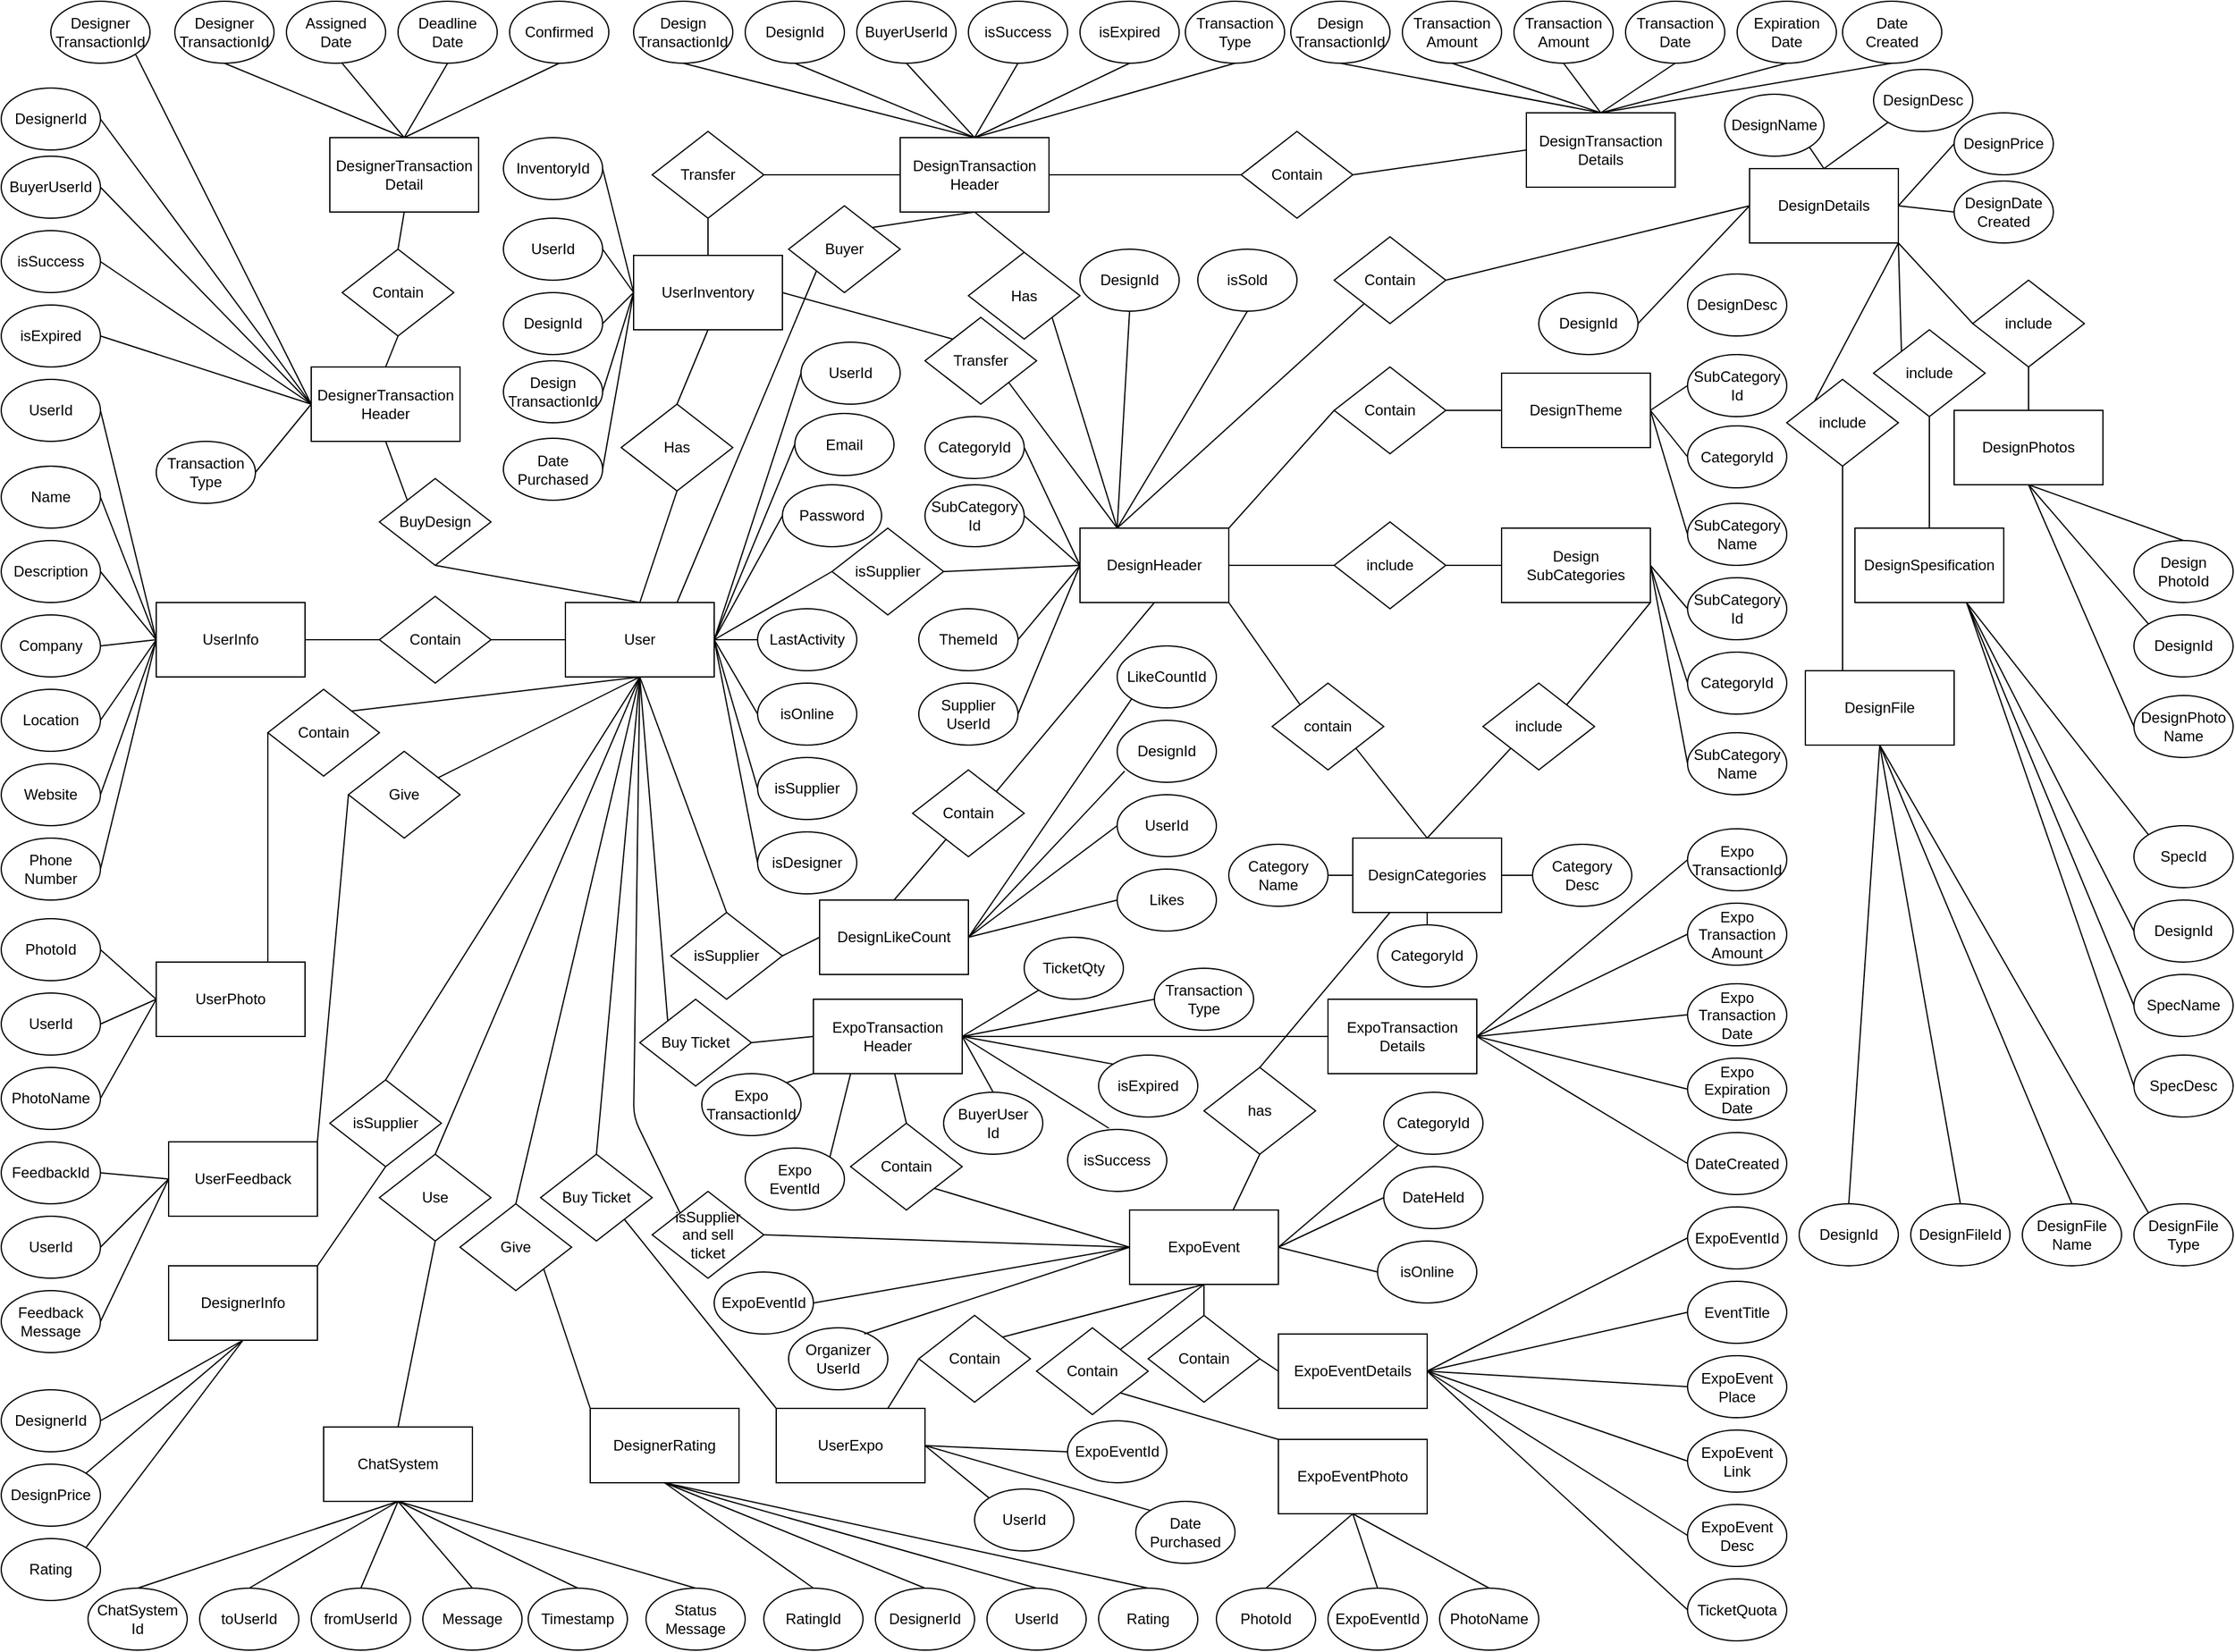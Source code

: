 <mxfile version="14.1.4" type="google"><diagram id="R2lEEEUBdFMjLlhIrx00" name="Page-1"><mxGraphModel dx="3407" dy="2660" grid="1" gridSize="10" guides="1" tooltips="1" connect="1" arrows="1" fold="1" page="1" pageScale="1" pageWidth="850" pageHeight="1100" math="0" shadow="0" extFonts="Permanent Marker^https://fonts.googleapis.com/css?family=Permanent+Marker"><root><mxCell id="0"/><mxCell id="1" parent="0"/><mxCell id="sg9oq_ChLFhbXMz6dmTP-1" value="User" style="rounded=0;whiteSpace=wrap;html=1;" vertex="1" parent="1"><mxGeometry x="455" y="-615" width="120" height="60" as="geometry"/></mxCell><mxCell id="sg9oq_ChLFhbXMz6dmTP-2" value="isOnline" style="ellipse;whiteSpace=wrap;html=1;" vertex="1" parent="1"><mxGeometry x="610" y="-550" width="80" height="50" as="geometry"/></mxCell><mxCell id="sg9oq_ChLFhbXMz6dmTP-5" value="isSupplier" style="ellipse;whiteSpace=wrap;html=1;" vertex="1" parent="1"><mxGeometry x="610" y="-490" width="80" height="50" as="geometry"/></mxCell><mxCell id="sg9oq_ChLFhbXMz6dmTP-6" value="UserId" style="ellipse;whiteSpace=wrap;html=1;" vertex="1" parent="1"><mxGeometry x="645" y="-825" width="80" height="50" as="geometry"/></mxCell><mxCell id="sg9oq_ChLFhbXMz6dmTP-7" value="LastActivity" style="ellipse;whiteSpace=wrap;html=1;" vertex="1" parent="1"><mxGeometry x="610" y="-610" width="80" height="50" as="geometry"/></mxCell><mxCell id="sg9oq_ChLFhbXMz6dmTP-8" value="Password" style="ellipse;whiteSpace=wrap;html=1;" vertex="1" parent="1"><mxGeometry x="630" y="-710" width="80" height="50" as="geometry"/></mxCell><mxCell id="sg9oq_ChLFhbXMz6dmTP-9" value="isDesigner" style="ellipse;whiteSpace=wrap;html=1;" vertex="1" parent="1"><mxGeometry x="610" y="-430" width="80" height="50" as="geometry"/></mxCell><mxCell id="sg9oq_ChLFhbXMz6dmTP-10" value="Email" style="ellipse;whiteSpace=wrap;html=1;" vertex="1" parent="1"><mxGeometry x="640" y="-767.5" width="80" height="50" as="geometry"/></mxCell><mxCell id="sg9oq_ChLFhbXMz6dmTP-14" value="" style="endArrow=none;html=1;entryX=0;entryY=0.5;entryDx=0;entryDy=0;exitX=1;exitY=0.5;exitDx=0;exitDy=0;" edge="1" parent="1" source="sg9oq_ChLFhbXMz6dmTP-1" target="sg9oq_ChLFhbXMz6dmTP-6"><mxGeometry width="50" height="50" relative="1" as="geometry"><mxPoint x="255" y="-580" as="sourcePoint"/><mxPoint x="305" y="-630" as="targetPoint"/></mxGeometry></mxCell><mxCell id="sg9oq_ChLFhbXMz6dmTP-15" value="" style="endArrow=none;html=1;entryX=0;entryY=0.5;entryDx=0;entryDy=0;exitX=1;exitY=0.5;exitDx=0;exitDy=0;" edge="1" parent="1" source="sg9oq_ChLFhbXMz6dmTP-1" target="sg9oq_ChLFhbXMz6dmTP-10"><mxGeometry width="50" height="50" relative="1" as="geometry"><mxPoint x="605" y="-575" as="sourcePoint"/><mxPoint x="620" y="-755" as="targetPoint"/></mxGeometry></mxCell><mxCell id="sg9oq_ChLFhbXMz6dmTP-16" value="" style="endArrow=none;html=1;entryX=0;entryY=0.5;entryDx=0;entryDy=0;exitX=1;exitY=0.5;exitDx=0;exitDy=0;" edge="1" parent="1" source="sg9oq_ChLFhbXMz6dmTP-1" target="sg9oq_ChLFhbXMz6dmTP-8"><mxGeometry width="50" height="50" relative="1" as="geometry"><mxPoint x="615" y="-565" as="sourcePoint"/><mxPoint x="630" y="-745" as="targetPoint"/></mxGeometry></mxCell><mxCell id="sg9oq_ChLFhbXMz6dmTP-17" value="" style="endArrow=none;html=1;entryX=0;entryY=0.5;entryDx=0;entryDy=0;exitX=1;exitY=0.5;exitDx=0;exitDy=0;" edge="1" parent="1" source="sg9oq_ChLFhbXMz6dmTP-1" target="sg9oq_ChLFhbXMz6dmTP-7"><mxGeometry width="50" height="50" relative="1" as="geometry"><mxPoint x="625" y="-555" as="sourcePoint"/><mxPoint x="640" y="-735" as="targetPoint"/></mxGeometry></mxCell><mxCell id="sg9oq_ChLFhbXMz6dmTP-18" value="" style="endArrow=none;html=1;entryX=0;entryY=0.5;entryDx=0;entryDy=0;exitX=1;exitY=0.5;exitDx=0;exitDy=0;" edge="1" parent="1" source="sg9oq_ChLFhbXMz6dmTP-1" target="sg9oq_ChLFhbXMz6dmTP-2"><mxGeometry width="50" height="50" relative="1" as="geometry"><mxPoint x="635" y="-545" as="sourcePoint"/><mxPoint x="650" y="-725" as="targetPoint"/></mxGeometry></mxCell><mxCell id="sg9oq_ChLFhbXMz6dmTP-19" value="" style="endArrow=none;html=1;entryX=1;entryY=0.5;entryDx=0;entryDy=0;exitX=0;exitY=0.5;exitDx=0;exitDy=0;" edge="1" parent="1" source="sg9oq_ChLFhbXMz6dmTP-5" target="sg9oq_ChLFhbXMz6dmTP-1"><mxGeometry width="50" height="50" relative="1" as="geometry"><mxPoint x="645" y="-535" as="sourcePoint"/><mxPoint x="660" y="-715" as="targetPoint"/></mxGeometry></mxCell><mxCell id="sg9oq_ChLFhbXMz6dmTP-20" value="" style="endArrow=none;html=1;exitX=0;exitY=0.5;exitDx=0;exitDy=0;entryX=1;entryY=0.5;entryDx=0;entryDy=0;" edge="1" parent="1" source="sg9oq_ChLFhbXMz6dmTP-9" target="sg9oq_ChLFhbXMz6dmTP-1"><mxGeometry width="50" height="50" relative="1" as="geometry"><mxPoint x="655" y="-525" as="sourcePoint"/><mxPoint x="565" y="-520" as="targetPoint"/></mxGeometry></mxCell><mxCell id="sg9oq_ChLFhbXMz6dmTP-22" value="Location" style="ellipse;whiteSpace=wrap;html=1;" vertex="1" parent="1"><mxGeometry y="-545" width="80" height="50" as="geometry"/></mxCell><mxCell id="sg9oq_ChLFhbXMz6dmTP-23" value="Website" style="ellipse;whiteSpace=wrap;html=1;" vertex="1" parent="1"><mxGeometry y="-485" width="80" height="50" as="geometry"/></mxCell><mxCell id="sg9oq_ChLFhbXMz6dmTP-24" value="UserId" style="ellipse;whiteSpace=wrap;html=1;" vertex="1" parent="1"><mxGeometry y="-795" width="80" height="50" as="geometry"/></mxCell><mxCell id="sg9oq_ChLFhbXMz6dmTP-25" value="Company" style="ellipse;whiteSpace=wrap;html=1;" vertex="1" parent="1"><mxGeometry y="-605" width="80" height="50" as="geometry"/></mxCell><mxCell id="sg9oq_ChLFhbXMz6dmTP-26" value="Description" style="ellipse;whiteSpace=wrap;html=1;" vertex="1" parent="1"><mxGeometry y="-665" width="80" height="50" as="geometry"/></mxCell><mxCell id="sg9oq_ChLFhbXMz6dmTP-27" value="Phone&lt;br&gt;Number" style="ellipse;whiteSpace=wrap;html=1;" vertex="1" parent="1"><mxGeometry y="-425" width="80" height="50" as="geometry"/></mxCell><mxCell id="sg9oq_ChLFhbXMz6dmTP-28" value="Name" style="ellipse;whiteSpace=wrap;html=1;" vertex="1" parent="1"><mxGeometry y="-725" width="80" height="50" as="geometry"/></mxCell><mxCell id="sg9oq_ChLFhbXMz6dmTP-29" value="" style="endArrow=none;html=1;entryX=1;entryY=0.5;entryDx=0;entryDy=0;exitX=0;exitY=0.5;exitDx=0;exitDy=0;" edge="1" parent="1" source="sg9oq_ChLFhbXMz6dmTP-36" target="sg9oq_ChLFhbXMz6dmTP-24"><mxGeometry width="50" height="50" relative="1" as="geometry"><mxPoint x="-45" y="-580" as="sourcePoint"/><mxPoint x="-305" y="-625" as="targetPoint"/></mxGeometry></mxCell><mxCell id="sg9oq_ChLFhbXMz6dmTP-30" value="" style="endArrow=none;html=1;entryX=1;entryY=0.5;entryDx=0;entryDy=0;exitX=0;exitY=0.5;exitDx=0;exitDy=0;" edge="1" parent="1" source="sg9oq_ChLFhbXMz6dmTP-36" target="sg9oq_ChLFhbXMz6dmTP-28"><mxGeometry width="50" height="50" relative="1" as="geometry"><mxPoint x="-45" y="-580" as="sourcePoint"/><mxPoint x="10" y="-750" as="targetPoint"/></mxGeometry></mxCell><mxCell id="sg9oq_ChLFhbXMz6dmTP-31" value="" style="endArrow=none;html=1;entryX=1;entryY=0.5;entryDx=0;entryDy=0;exitX=0;exitY=0.5;exitDx=0;exitDy=0;" edge="1" parent="1" source="sg9oq_ChLFhbXMz6dmTP-36" target="sg9oq_ChLFhbXMz6dmTP-26"><mxGeometry width="50" height="50" relative="1" as="geometry"><mxPoint x="-45" y="-580" as="sourcePoint"/><mxPoint x="20" y="-740" as="targetPoint"/></mxGeometry></mxCell><mxCell id="sg9oq_ChLFhbXMz6dmTP-32" value="" style="endArrow=none;html=1;entryX=1;entryY=0.5;entryDx=0;entryDy=0;exitX=0;exitY=0.5;exitDx=0;exitDy=0;" edge="1" parent="1" source="sg9oq_ChLFhbXMz6dmTP-36" target="sg9oq_ChLFhbXMz6dmTP-25"><mxGeometry width="50" height="50" relative="1" as="geometry"><mxPoint x="-45" y="-580" as="sourcePoint"/><mxPoint x="30" y="-730" as="targetPoint"/></mxGeometry></mxCell><mxCell id="sg9oq_ChLFhbXMz6dmTP-33" value="" style="endArrow=none;html=1;entryX=1;entryY=0.5;entryDx=0;entryDy=0;exitX=0;exitY=0.5;exitDx=0;exitDy=0;" edge="1" parent="1" source="sg9oq_ChLFhbXMz6dmTP-36" target="sg9oq_ChLFhbXMz6dmTP-22"><mxGeometry width="50" height="50" relative="1" as="geometry"><mxPoint x="-45" y="-580" as="sourcePoint"/><mxPoint x="40" y="-720" as="targetPoint"/></mxGeometry></mxCell><mxCell id="sg9oq_ChLFhbXMz6dmTP-34" value="" style="endArrow=none;html=1;entryX=0;entryY=0.5;entryDx=0;entryDy=0;exitX=1;exitY=0.5;exitDx=0;exitDy=0;" edge="1" parent="1" source="sg9oq_ChLFhbXMz6dmTP-23" target="sg9oq_ChLFhbXMz6dmTP-36"><mxGeometry width="50" height="50" relative="1" as="geometry"><mxPoint x="35" y="-530" as="sourcePoint"/><mxPoint x="-45" y="-580" as="targetPoint"/></mxGeometry></mxCell><mxCell id="sg9oq_ChLFhbXMz6dmTP-35" value="" style="endArrow=none;html=1;exitX=1;exitY=0.5;exitDx=0;exitDy=0;entryX=0;entryY=0.5;entryDx=0;entryDy=0;" edge="1" parent="1" source="sg9oq_ChLFhbXMz6dmTP-27" target="sg9oq_ChLFhbXMz6dmTP-36"><mxGeometry width="50" height="50" relative="1" as="geometry"><mxPoint x="45" y="-520" as="sourcePoint"/><mxPoint x="-45" y="-580" as="targetPoint"/></mxGeometry></mxCell><mxCell id="sg9oq_ChLFhbXMz6dmTP-36" value="UserInfo" style="rounded=0;whiteSpace=wrap;html=1;" vertex="1" parent="1"><mxGeometry x="125" y="-615" width="120" height="60" as="geometry"/></mxCell><mxCell id="sg9oq_ChLFhbXMz6dmTP-37" value="Contain" style="rhombus;whiteSpace=wrap;html=1;" vertex="1" parent="1"><mxGeometry x="305" y="-620" width="90" height="70" as="geometry"/></mxCell><mxCell id="sg9oq_ChLFhbXMz6dmTP-40" value="" style="endArrow=none;html=1;entryX=0;entryY=0.5;entryDx=0;entryDy=0;exitX=1;exitY=0.5;exitDx=0;exitDy=0;" edge="1" parent="1" source="sg9oq_ChLFhbXMz6dmTP-36" target="sg9oq_ChLFhbXMz6dmTP-37"><mxGeometry width="50" height="50" relative="1" as="geometry"><mxPoint x="-35" y="-570" as="sourcePoint"/><mxPoint x="10" y="-760" as="targetPoint"/></mxGeometry></mxCell><mxCell id="sg9oq_ChLFhbXMz6dmTP-41" value="" style="endArrow=none;html=1;entryX=0;entryY=0.5;entryDx=0;entryDy=0;exitX=1;exitY=0.5;exitDx=0;exitDy=0;" edge="1" parent="1" source="sg9oq_ChLFhbXMz6dmTP-37" target="sg9oq_ChLFhbXMz6dmTP-1"><mxGeometry width="50" height="50" relative="1" as="geometry"><mxPoint x="-25" y="-560" as="sourcePoint"/><mxPoint x="20" y="-750" as="targetPoint"/></mxGeometry></mxCell><mxCell id="sg9oq_ChLFhbXMz6dmTP-43" value="UserPhoto" style="rounded=0;whiteSpace=wrap;html=1;" vertex="1" parent="1"><mxGeometry x="125" y="-325" width="120" height="60" as="geometry"/></mxCell><mxCell id="sg9oq_ChLFhbXMz6dmTP-44" value="PhotoId" style="ellipse;whiteSpace=wrap;html=1;" vertex="1" parent="1"><mxGeometry y="-360" width="80" height="50" as="geometry"/></mxCell><mxCell id="sg9oq_ChLFhbXMz6dmTP-45" value="UserId" style="ellipse;whiteSpace=wrap;html=1;" vertex="1" parent="1"><mxGeometry y="-300" width="80" height="50" as="geometry"/></mxCell><mxCell id="sg9oq_ChLFhbXMz6dmTP-46" value="" style="endArrow=none;html=1;entryX=0;entryY=0.5;entryDx=0;entryDy=0;exitX=1;exitY=0.5;exitDx=0;exitDy=0;" edge="1" parent="1" source="sg9oq_ChLFhbXMz6dmTP-44" target="sg9oq_ChLFhbXMz6dmTP-43"><mxGeometry width="50" height="50" relative="1" as="geometry"><mxPoint x="7.5" y="-252.5" as="sourcePoint"/><mxPoint x="115" y="-290" as="targetPoint"/></mxGeometry></mxCell><mxCell id="sg9oq_ChLFhbXMz6dmTP-47" value="" style="endArrow=none;html=1;exitX=1;exitY=0.5;exitDx=0;exitDy=0;entryX=0;entryY=0.5;entryDx=0;entryDy=0;" edge="1" parent="1" source="sg9oq_ChLFhbXMz6dmTP-45" target="sg9oq_ChLFhbXMz6dmTP-43"><mxGeometry width="50" height="50" relative="1" as="geometry"><mxPoint x="17.5" y="-242.5" as="sourcePoint"/><mxPoint x="130" y="-300" as="targetPoint"/></mxGeometry></mxCell><mxCell id="sg9oq_ChLFhbXMz6dmTP-50" value="PhotoName" style="ellipse;whiteSpace=wrap;html=1;" vertex="1" parent="1"><mxGeometry y="-240" width="80" height="50" as="geometry"/></mxCell><mxCell id="sg9oq_ChLFhbXMz6dmTP-51" value="" style="endArrow=none;html=1;exitX=1;exitY=0.5;exitDx=0;exitDy=0;entryX=0;entryY=0.5;entryDx=0;entryDy=0;" edge="1" parent="1" source="sg9oq_ChLFhbXMz6dmTP-50" target="sg9oq_ChLFhbXMz6dmTP-43"><mxGeometry width="50" height="50" relative="1" as="geometry"><mxPoint x="107.5" y="-242.5" as="sourcePoint"/><mxPoint x="115" y="-290" as="targetPoint"/></mxGeometry></mxCell><mxCell id="sg9oq_ChLFhbXMz6dmTP-52" value="Contain" style="rhombus;whiteSpace=wrap;html=1;" vertex="1" parent="1"><mxGeometry x="215" y="-545" width="90" height="70" as="geometry"/></mxCell><mxCell id="sg9oq_ChLFhbXMz6dmTP-53" value="" style="endArrow=none;html=1;entryX=0.5;entryY=1;entryDx=0;entryDy=0;exitX=1;exitY=0;exitDx=0;exitDy=0;" edge="1" parent="1" source="sg9oq_ChLFhbXMz6dmTP-52" target="sg9oq_ChLFhbXMz6dmTP-1"><mxGeometry width="50" height="50" relative="1" as="geometry"><mxPoint x="440" y="-410" as="sourcePoint"/><mxPoint x="490" y="-460" as="targetPoint"/></mxGeometry></mxCell><mxCell id="sg9oq_ChLFhbXMz6dmTP-54" value="" style="endArrow=none;html=1;entryX=0;entryY=0.5;entryDx=0;entryDy=0;exitX=0.75;exitY=0;exitDx=0;exitDy=0;" edge="1" parent="1" source="sg9oq_ChLFhbXMz6dmTP-43" target="sg9oq_ChLFhbXMz6dmTP-52"><mxGeometry width="50" height="50" relative="1" as="geometry"><mxPoint x="297.5" y="-265" as="sourcePoint"/><mxPoint x="305" y="-360" as="targetPoint"/></mxGeometry></mxCell><mxCell id="sg9oq_ChLFhbXMz6dmTP-55" value="UserFeedback" style="rounded=0;whiteSpace=wrap;html=1;" vertex="1" parent="1"><mxGeometry x="135" y="-180" width="120" height="60" as="geometry"/></mxCell><mxCell id="sg9oq_ChLFhbXMz6dmTP-56" value="FeedbackId" style="ellipse;whiteSpace=wrap;html=1;" vertex="1" parent="1"><mxGeometry y="-180" width="80" height="50" as="geometry"/></mxCell><mxCell id="sg9oq_ChLFhbXMz6dmTP-57" value="UserId" style="ellipse;whiteSpace=wrap;html=1;" vertex="1" parent="1"><mxGeometry y="-120" width="80" height="50" as="geometry"/></mxCell><mxCell id="sg9oq_ChLFhbXMz6dmTP-58" value="" style="endArrow=none;html=1;entryX=0;entryY=0.5;entryDx=0;entryDy=0;exitX=1;exitY=0.5;exitDx=0;exitDy=0;" edge="1" parent="1" source="sg9oq_ChLFhbXMz6dmTP-56" target="sg9oq_ChLFhbXMz6dmTP-55"><mxGeometry width="50" height="50" relative="1" as="geometry"><mxPoint x="40" y="-115" as="sourcePoint"/><mxPoint x="130" y="-170" as="targetPoint"/></mxGeometry></mxCell><mxCell id="sg9oq_ChLFhbXMz6dmTP-59" value="" style="endArrow=none;html=1;exitX=1;exitY=0.5;exitDx=0;exitDy=0;entryX=0;entryY=0.5;entryDx=0;entryDy=0;" edge="1" parent="1" source="sg9oq_ChLFhbXMz6dmTP-57" target="sg9oq_ChLFhbXMz6dmTP-55"><mxGeometry width="50" height="50" relative="1" as="geometry"><mxPoint x="50" y="-105" as="sourcePoint"/><mxPoint x="130" y="-170" as="targetPoint"/></mxGeometry></mxCell><mxCell id="sg9oq_ChLFhbXMz6dmTP-60" value="Feedback&lt;br&gt;Message" style="ellipse;whiteSpace=wrap;html=1;" vertex="1" parent="1"><mxGeometry y="-60" width="80" height="50" as="geometry"/></mxCell><mxCell id="sg9oq_ChLFhbXMz6dmTP-61" value="" style="endArrow=none;html=1;exitX=1;exitY=0.5;exitDx=0;exitDy=0;entryX=0;entryY=0.5;entryDx=0;entryDy=0;" edge="1" parent="1" source="sg9oq_ChLFhbXMz6dmTP-60" target="sg9oq_ChLFhbXMz6dmTP-55"><mxGeometry width="50" height="50" relative="1" as="geometry"><mxPoint x="140" y="-105" as="sourcePoint"/><mxPoint x="285" y="-120" as="targetPoint"/></mxGeometry></mxCell><mxCell id="sg9oq_ChLFhbXMz6dmTP-62" value="Give" style="rhombus;whiteSpace=wrap;html=1;" vertex="1" parent="1"><mxGeometry x="280" y="-495" width="90" height="70" as="geometry"/></mxCell><mxCell id="sg9oq_ChLFhbXMz6dmTP-63" value="" style="endArrow=none;html=1;entryX=0;entryY=0.5;entryDx=0;entryDy=0;exitX=1;exitY=0;exitDx=0;exitDy=0;" edge="1" parent="1" source="sg9oq_ChLFhbXMz6dmTP-55" target="sg9oq_ChLFhbXMz6dmTP-62"><mxGeometry width="50" height="50" relative="1" as="geometry"><mxPoint x="605" y="-177.5" as="sourcePoint"/><mxPoint x="747.5" y="-230" as="targetPoint"/></mxGeometry></mxCell><mxCell id="sg9oq_ChLFhbXMz6dmTP-64" value="" style="endArrow=none;html=1;entryX=0.5;entryY=1;entryDx=0;entryDy=0;" edge="1" parent="1" source="sg9oq_ChLFhbXMz6dmTP-62" target="sg9oq_ChLFhbXMz6dmTP-1"><mxGeometry width="50" height="50" relative="1" as="geometry"><mxPoint x="440" y="-520" as="sourcePoint"/><mxPoint x="490" y="-570" as="targetPoint"/></mxGeometry></mxCell><mxCell id="sg9oq_ChLFhbXMz6dmTP-65" value="ChatSystem" style="rounded=0;whiteSpace=wrap;html=1;" vertex="1" parent="1"><mxGeometry x="260" y="50" width="120" height="60" as="geometry"/></mxCell><mxCell id="sg9oq_ChLFhbXMz6dmTP-66" value="ChatSystem&lt;br&gt;Id" style="ellipse;whiteSpace=wrap;html=1;" vertex="1" parent="1"><mxGeometry x="70" y="180" width="80" height="50" as="geometry"/></mxCell><mxCell id="sg9oq_ChLFhbXMz6dmTP-67" value="toUserId" style="ellipse;whiteSpace=wrap;html=1;" vertex="1" parent="1"><mxGeometry x="160" y="180" width="80" height="50" as="geometry"/></mxCell><mxCell id="sg9oq_ChLFhbXMz6dmTP-68" value="" style="endArrow=none;html=1;entryX=0.5;entryY=1;entryDx=0;entryDy=0;exitX=0.5;exitY=0;exitDx=0;exitDy=0;" edge="1" parent="1" source="sg9oq_ChLFhbXMz6dmTP-66" target="sg9oq_ChLFhbXMz6dmTP-65"><mxGeometry width="50" height="50" relative="1" as="geometry"><mxPoint x="280" y="115" as="sourcePoint"/><mxPoint x="435" y="110" as="targetPoint"/></mxGeometry></mxCell><mxCell id="sg9oq_ChLFhbXMz6dmTP-69" value="" style="endArrow=none;html=1;exitX=0.5;exitY=0;exitDx=0;exitDy=0;entryX=0.5;entryY=1;entryDx=0;entryDy=0;" edge="1" parent="1" source="sg9oq_ChLFhbXMz6dmTP-67" target="sg9oq_ChLFhbXMz6dmTP-65"><mxGeometry width="50" height="50" relative="1" as="geometry"><mxPoint x="290" y="125" as="sourcePoint"/><mxPoint x="435" y="110" as="targetPoint"/></mxGeometry></mxCell><mxCell id="sg9oq_ChLFhbXMz6dmTP-70" value="fromUserId" style="ellipse;whiteSpace=wrap;html=1;" vertex="1" parent="1"><mxGeometry x="250" y="180" width="80" height="50" as="geometry"/></mxCell><mxCell id="sg9oq_ChLFhbXMz6dmTP-71" value="" style="endArrow=none;html=1;exitX=0.5;exitY=0;exitDx=0;exitDy=0;entryX=0.5;entryY=1;entryDx=0;entryDy=0;" edge="1" parent="1" source="sg9oq_ChLFhbXMz6dmTP-70" target="sg9oq_ChLFhbXMz6dmTP-65"><mxGeometry width="50" height="50" relative="1" as="geometry"><mxPoint x="380" y="125" as="sourcePoint"/><mxPoint x="435" y="110" as="targetPoint"/></mxGeometry></mxCell><mxCell id="sg9oq_ChLFhbXMz6dmTP-72" value="Message" style="ellipse;whiteSpace=wrap;html=1;" vertex="1" parent="1"><mxGeometry x="340" y="180" width="80" height="50" as="geometry"/></mxCell><mxCell id="sg9oq_ChLFhbXMz6dmTP-73" value="" style="endArrow=none;html=1;exitX=0.5;exitY=0;exitDx=0;exitDy=0;entryX=0.5;entryY=1;entryDx=0;entryDy=0;" edge="1" parent="1" source="sg9oq_ChLFhbXMz6dmTP-72" target="sg9oq_ChLFhbXMz6dmTP-65"><mxGeometry width="50" height="50" relative="1" as="geometry"><mxPoint x="475" y="125" as="sourcePoint"/><mxPoint x="415" y="110" as="targetPoint"/></mxGeometry></mxCell><mxCell id="sg9oq_ChLFhbXMz6dmTP-74" value="Timestamp" style="ellipse;whiteSpace=wrap;html=1;" vertex="1" parent="1"><mxGeometry x="425" y="180" width="80" height="50" as="geometry"/></mxCell><mxCell id="sg9oq_ChLFhbXMz6dmTP-75" value="" style="endArrow=none;html=1;exitX=0.5;exitY=0;exitDx=0;exitDy=0;entryX=0.5;entryY=1;entryDx=0;entryDy=0;" edge="1" parent="1" source="sg9oq_ChLFhbXMz6dmTP-74" target="sg9oq_ChLFhbXMz6dmTP-65"><mxGeometry width="50" height="50" relative="1" as="geometry"><mxPoint x="565" y="125" as="sourcePoint"/><mxPoint x="505" y="110" as="targetPoint"/></mxGeometry></mxCell><mxCell id="sg9oq_ChLFhbXMz6dmTP-82" value="Status&lt;br&gt;Message" style="ellipse;whiteSpace=wrap;html=1;" vertex="1" parent="1"><mxGeometry x="520" y="180" width="80" height="50" as="geometry"/></mxCell><mxCell id="sg9oq_ChLFhbXMz6dmTP-83" value="" style="endArrow=none;html=1;exitX=0.5;exitY=0;exitDx=0;exitDy=0;entryX=0.5;entryY=1;entryDx=0;entryDy=0;" edge="1" parent="1" source="sg9oq_ChLFhbXMz6dmTP-82" target="sg9oq_ChLFhbXMz6dmTP-65"><mxGeometry width="50" height="50" relative="1" as="geometry"><mxPoint x="550" y="180" as="sourcePoint"/><mxPoint x="535" y="110" as="targetPoint"/></mxGeometry></mxCell><mxCell id="sg9oq_ChLFhbXMz6dmTP-85" value="" style="endArrow=none;html=1;entryX=0.5;entryY=1;entryDx=0;entryDy=0;exitX=0.5;exitY=0;exitDx=0;exitDy=0;" edge="1" parent="1" target="sg9oq_ChLFhbXMz6dmTP-84" source="sg9oq_ChLFhbXMz6dmTP-90"><mxGeometry width="50" height="50" relative="1" as="geometry"><mxPoint x="260" y="40" as="sourcePoint"/><mxPoint x="807.5" y="-185" as="targetPoint"/></mxGeometry></mxCell><mxCell id="sg9oq_ChLFhbXMz6dmTP-86" value="" style="endArrow=none;html=1;entryX=0.5;entryY=1;entryDx=0;entryDy=0;exitX=0.5;exitY=0;exitDx=0;exitDy=0;" edge="1" parent="1" source="sg9oq_ChLFhbXMz6dmTP-84" target="sg9oq_ChLFhbXMz6dmTP-1"><mxGeometry width="50" height="50" relative="1" as="geometry"><mxPoint x="500" y="-475" as="sourcePoint"/><mxPoint x="575" y="-510" as="targetPoint"/></mxGeometry></mxCell><mxCell id="sg9oq_ChLFhbXMz6dmTP-90" value="ChatSystem" style="rounded=0;whiteSpace=wrap;html=1;" vertex="1" parent="1"><mxGeometry x="260" y="50" width="120" height="60" as="geometry"/></mxCell><mxCell id="sg9oq_ChLFhbXMz6dmTP-91" value="RatingId" style="ellipse;whiteSpace=wrap;html=1;" vertex="1" parent="1"><mxGeometry x="615" y="180" width="80" height="50" as="geometry"/></mxCell><mxCell id="sg9oq_ChLFhbXMz6dmTP-92" value="" style="endArrow=none;html=1;entryX=0.5;entryY=1;entryDx=0;entryDy=0;exitX=0.5;exitY=0;exitDx=0;exitDy=0;" edge="1" parent="1" source="sg9oq_ChLFhbXMz6dmTP-91" target="sg9oq_ChLFhbXMz6dmTP-96"><mxGeometry width="50" height="50" relative="1" as="geometry"><mxPoint x="695" y="195" as="sourcePoint"/><mxPoint x="735" y="190" as="targetPoint"/></mxGeometry></mxCell><mxCell id="sg9oq_ChLFhbXMz6dmTP-93" value="Give" style="rhombus;whiteSpace=wrap;html=1;" vertex="1" parent="1"><mxGeometry x="370" y="-130" width="90" height="70" as="geometry"/></mxCell><mxCell id="sg9oq_ChLFhbXMz6dmTP-94" value="" style="endArrow=none;html=1;entryX=0.5;entryY=1;entryDx=0;entryDy=0;exitX=0.5;exitY=0;exitDx=0;exitDy=0;" edge="1" parent="1" source="sg9oq_ChLFhbXMz6dmTP-93" target="sg9oq_ChLFhbXMz6dmTP-1"><mxGeometry width="50" height="50" relative="1" as="geometry"><mxPoint x="900" y="-395" as="sourcePoint"/><mxPoint x="915" y="-475" as="targetPoint"/></mxGeometry></mxCell><mxCell id="sg9oq_ChLFhbXMz6dmTP-96" value="DesignerRating" style="rounded=0;whiteSpace=wrap;html=1;" vertex="1" parent="1"><mxGeometry x="475" y="35" width="120" height="60" as="geometry"/></mxCell><mxCell id="sg9oq_ChLFhbXMz6dmTP-97" value="DesignerId" style="ellipse;whiteSpace=wrap;html=1;" vertex="1" parent="1"><mxGeometry x="705" y="180" width="80" height="50" as="geometry"/></mxCell><mxCell id="sg9oq_ChLFhbXMz6dmTP-98" value="" style="endArrow=none;html=1;entryX=0.5;entryY=1;entryDx=0;entryDy=0;exitX=0.5;exitY=0;exitDx=0;exitDy=0;" edge="1" parent="1" source="sg9oq_ChLFhbXMz6dmTP-97" target="sg9oq_ChLFhbXMz6dmTP-96"><mxGeometry width="50" height="50" relative="1" as="geometry"><mxPoint x="785" y="195" as="sourcePoint"/><mxPoint x="805" y="110" as="targetPoint"/></mxGeometry></mxCell><mxCell id="sg9oq_ChLFhbXMz6dmTP-101" value="UserId" style="ellipse;whiteSpace=wrap;html=1;" vertex="1" parent="1"><mxGeometry x="795" y="180" width="80" height="50" as="geometry"/></mxCell><mxCell id="sg9oq_ChLFhbXMz6dmTP-102" value="" style="endArrow=none;html=1;exitX=0.5;exitY=0;exitDx=0;exitDy=0;entryX=0.5;entryY=1;entryDx=0;entryDy=0;" edge="1" parent="1" source="sg9oq_ChLFhbXMz6dmTP-101" target="sg9oq_ChLFhbXMz6dmTP-96"><mxGeometry width="50" height="50" relative="1" as="geometry"><mxPoint x="875" y="195" as="sourcePoint"/><mxPoint x="715" y="109" as="targetPoint"/></mxGeometry></mxCell><mxCell id="sg9oq_ChLFhbXMz6dmTP-103" value="Rating" style="ellipse;whiteSpace=wrap;html=1;" vertex="1" parent="1"><mxGeometry x="885" y="180" width="80" height="50" as="geometry"/></mxCell><mxCell id="sg9oq_ChLFhbXMz6dmTP-104" value="" style="endArrow=none;html=1;exitX=0.5;exitY=0;exitDx=0;exitDy=0;entryX=0.5;entryY=1;entryDx=0;entryDy=0;" edge="1" parent="1" source="sg9oq_ChLFhbXMz6dmTP-103" target="sg9oq_ChLFhbXMz6dmTP-96"><mxGeometry width="50" height="50" relative="1" as="geometry"><mxPoint x="965" y="195" as="sourcePoint"/><mxPoint x="805" y="110" as="targetPoint"/></mxGeometry></mxCell><mxCell id="sg9oq_ChLFhbXMz6dmTP-107" value="DesignerInfo" style="rounded=0;whiteSpace=wrap;html=1;" vertex="1" parent="1"><mxGeometry x="135" y="-80" width="120" height="60" as="geometry"/></mxCell><mxCell id="sg9oq_ChLFhbXMz6dmTP-108" value="Rating" style="ellipse;whiteSpace=wrap;html=1;" vertex="1" parent="1"><mxGeometry y="140" width="80" height="50" as="geometry"/></mxCell><mxCell id="sg9oq_ChLFhbXMz6dmTP-109" value="" style="endArrow=none;html=1;entryX=0.5;entryY=1;entryDx=0;entryDy=0;exitX=1;exitY=0;exitDx=0;exitDy=0;" edge="1" parent="1" source="sg9oq_ChLFhbXMz6dmTP-108" target="sg9oq_ChLFhbXMz6dmTP-107"><mxGeometry width="50" height="50" relative="1" as="geometry"><mxPoint x="800" y="115" as="sourcePoint"/><mxPoint x="820" y="30" as="targetPoint"/></mxGeometry></mxCell><mxCell id="sg9oq_ChLFhbXMz6dmTP-110" value="DesignPrice" style="ellipse;whiteSpace=wrap;html=1;" vertex="1" parent="1"><mxGeometry y="80" width="80" height="50" as="geometry"/></mxCell><mxCell id="sg9oq_ChLFhbXMz6dmTP-111" value="" style="endArrow=none;html=1;exitX=1;exitY=0;exitDx=0;exitDy=0;entryX=0.5;entryY=1;entryDx=0;entryDy=0;" edge="1" parent="1" source="sg9oq_ChLFhbXMz6dmTP-110" target="sg9oq_ChLFhbXMz6dmTP-107"><mxGeometry width="50" height="50" relative="1" as="geometry"><mxPoint x="890" y="115" as="sourcePoint"/><mxPoint x="210" y="30" as="targetPoint"/></mxGeometry></mxCell><mxCell id="sg9oq_ChLFhbXMz6dmTP-112" value="DesignerId" style="ellipse;whiteSpace=wrap;html=1;" vertex="1" parent="1"><mxGeometry y="20" width="80" height="50" as="geometry"/></mxCell><mxCell id="sg9oq_ChLFhbXMz6dmTP-113" value="" style="endArrow=none;html=1;exitX=1;exitY=0.5;exitDx=0;exitDy=0;entryX=0.5;entryY=1;entryDx=0;entryDy=0;" edge="1" parent="1" source="sg9oq_ChLFhbXMz6dmTP-112" target="sg9oq_ChLFhbXMz6dmTP-107"><mxGeometry width="50" height="50" relative="1" as="geometry"><mxPoint x="980" y="115" as="sourcePoint"/><mxPoint x="820" y="30" as="targetPoint"/></mxGeometry></mxCell><mxCell id="sg9oq_ChLFhbXMz6dmTP-114" value="isSupplier" style="rhombus;whiteSpace=wrap;html=1;" vertex="1" parent="1"><mxGeometry x="265" y="-230" width="90" height="70" as="geometry"/></mxCell><mxCell id="sg9oq_ChLFhbXMz6dmTP-116" value="" style="endArrow=none;html=1;exitX=0.5;exitY=0;exitDx=0;exitDy=0;entryX=0.5;entryY=1;entryDx=0;entryDy=0;" edge="1" parent="1" source="sg9oq_ChLFhbXMz6dmTP-114" target="sg9oq_ChLFhbXMz6dmTP-1"><mxGeometry width="50" height="50" relative="1" as="geometry"><mxPoint x="750" y="-320" as="sourcePoint"/><mxPoint x="800" y="-370" as="targetPoint"/></mxGeometry></mxCell><mxCell id="sg9oq_ChLFhbXMz6dmTP-117" value="" style="endArrow=none;html=1;exitX=0.5;exitY=1;exitDx=0;exitDy=0;entryX=1;entryY=0;entryDx=0;entryDy=0;" edge="1" parent="1" source="sg9oq_ChLFhbXMz6dmTP-114" target="sg9oq_ChLFhbXMz6dmTP-107"><mxGeometry width="50" height="50" relative="1" as="geometry"><mxPoint x="750" y="-320" as="sourcePoint"/><mxPoint x="800" y="-370" as="targetPoint"/></mxGeometry></mxCell><mxCell id="sg9oq_ChLFhbXMz6dmTP-118" value="DesignLikeCount" style="rounded=0;whiteSpace=wrap;html=1;" vertex="1" parent="1"><mxGeometry x="660" y="-375" width="120" height="60" as="geometry"/></mxCell><mxCell id="sg9oq_ChLFhbXMz6dmTP-119" value="Likes" style="ellipse;whiteSpace=wrap;html=1;" vertex="1" parent="1"><mxGeometry x="900" y="-400" width="80" height="50" as="geometry"/></mxCell><mxCell id="sg9oq_ChLFhbXMz6dmTP-120" value="" style="endArrow=none;html=1;exitX=0;exitY=0.5;exitDx=0;exitDy=0;entryX=1;entryY=0.5;entryDx=0;entryDy=0;" edge="1" parent="1" source="sg9oq_ChLFhbXMz6dmTP-119" target="sg9oq_ChLFhbXMz6dmTP-118"><mxGeometry width="50" height="50" relative="1" as="geometry"><mxPoint x="980" y="-260" as="sourcePoint"/><mxPoint x="880" y="-375" as="targetPoint"/></mxGeometry></mxCell><mxCell id="sg9oq_ChLFhbXMz6dmTP-121" value="UserId" style="ellipse;whiteSpace=wrap;html=1;" vertex="1" parent="1"><mxGeometry x="900" y="-460" width="80" height="50" as="geometry"/></mxCell><mxCell id="sg9oq_ChLFhbXMz6dmTP-122" value="" style="endArrow=none;html=1;exitX=0;exitY=0.5;exitDx=0;exitDy=0;entryX=1;entryY=0.5;entryDx=0;entryDy=0;" edge="1" parent="1" source="sg9oq_ChLFhbXMz6dmTP-121" target="sg9oq_ChLFhbXMz6dmTP-118"><mxGeometry width="50" height="50" relative="1" as="geometry"><mxPoint x="1070" y="-260" as="sourcePoint"/><mxPoint x="910" y="-345" as="targetPoint"/></mxGeometry></mxCell><mxCell id="sg9oq_ChLFhbXMz6dmTP-124" value="DesignId" style="ellipse;whiteSpace=wrap;html=1;" vertex="1" parent="1"><mxGeometry x="900" y="-520" width="80" height="50" as="geometry"/></mxCell><mxCell id="sg9oq_ChLFhbXMz6dmTP-125" value="" style="endArrow=none;html=1;exitX=0.075;exitY=0.82;exitDx=0;exitDy=0;entryX=1;entryY=0.5;entryDx=0;entryDy=0;exitPerimeter=0;" edge="1" parent="1" source="sg9oq_ChLFhbXMz6dmTP-124" target="sg9oq_ChLFhbXMz6dmTP-118"><mxGeometry width="50" height="50" relative="1" as="geometry"><mxPoint x="980" y="-380" as="sourcePoint"/><mxPoint x="790" y="-440" as="targetPoint"/></mxGeometry></mxCell><mxCell id="sg9oq_ChLFhbXMz6dmTP-126" value="LikeCountId" style="ellipse;whiteSpace=wrap;html=1;" vertex="1" parent="1"><mxGeometry x="900" y="-580" width="80" height="50" as="geometry"/></mxCell><mxCell id="sg9oq_ChLFhbXMz6dmTP-127" value="" style="endArrow=none;html=1;exitX=0;exitY=1;exitDx=0;exitDy=0;entryX=1;entryY=0.5;entryDx=0;entryDy=0;" edge="1" parent="1" source="sg9oq_ChLFhbXMz6dmTP-126" target="sg9oq_ChLFhbXMz6dmTP-118"><mxGeometry width="50" height="50" relative="1" as="geometry"><mxPoint x="980" y="-440" as="sourcePoint"/><mxPoint x="790" y="-500" as="targetPoint"/></mxGeometry></mxCell><mxCell id="sg9oq_ChLFhbXMz6dmTP-128" value="isSupplier" style="rhombus;whiteSpace=wrap;html=1;" vertex="1" parent="1"><mxGeometry x="540" y="-365" width="90" height="70" as="geometry"/></mxCell><mxCell id="sg9oq_ChLFhbXMz6dmTP-129" value="" style="endArrow=none;html=1;exitX=0.5;exitY=0;exitDx=0;exitDy=0;entryX=0.5;entryY=1;entryDx=0;entryDy=0;" edge="1" parent="1" source="sg9oq_ChLFhbXMz6dmTP-128" target="sg9oq_ChLFhbXMz6dmTP-1"><mxGeometry width="50" height="50" relative="1" as="geometry"><mxPoint x="810" y="-370" as="sourcePoint"/><mxPoint x="575" y="-605" as="targetPoint"/></mxGeometry></mxCell><mxCell id="sg9oq_ChLFhbXMz6dmTP-130" value="" style="endArrow=none;html=1;exitX=1;exitY=0.5;exitDx=0;exitDy=0;entryX=0;entryY=0.5;entryDx=0;entryDy=0;" edge="1" parent="1" source="sg9oq_ChLFhbXMz6dmTP-128" target="sg9oq_ChLFhbXMz6dmTP-118"><mxGeometry width="50" height="50" relative="1" as="geometry"><mxPoint x="810" y="-370" as="sourcePoint"/><mxPoint x="730" y="-290" as="targetPoint"/></mxGeometry></mxCell><mxCell id="sg9oq_ChLFhbXMz6dmTP-131" value="DesignHeader" style="rounded=0;whiteSpace=wrap;html=1;" vertex="1" parent="1"><mxGeometry x="870" y="-675" width="120" height="60" as="geometry"/></mxCell><mxCell id="sg9oq_ChLFhbXMz6dmTP-132" value="ThemeId" style="ellipse;whiteSpace=wrap;html=1;" vertex="1" parent="1"><mxGeometry x="740" y="-610" width="80" height="50" as="geometry"/></mxCell><mxCell id="sg9oq_ChLFhbXMz6dmTP-133" value="" style="endArrow=none;html=1;exitX=1;exitY=0.5;exitDx=0;exitDy=0;entryX=0;entryY=0.5;entryDx=0;entryDy=0;" edge="1" parent="1" source="sg9oq_ChLFhbXMz6dmTP-132" target="sg9oq_ChLFhbXMz6dmTP-131"><mxGeometry width="50" height="50" relative="1" as="geometry"><mxPoint x="1180" y="-585" as="sourcePoint"/><mxPoint x="1080" y="-700" as="targetPoint"/></mxGeometry></mxCell><mxCell id="sg9oq_ChLFhbXMz6dmTP-134" value="SubCategory&lt;br&gt;Id" style="ellipse;whiteSpace=wrap;html=1;" vertex="1" parent="1"><mxGeometry x="745" y="-710" width="80" height="50" as="geometry"/></mxCell><mxCell id="sg9oq_ChLFhbXMz6dmTP-135" value="" style="endArrow=none;html=1;entryX=0;entryY=0.5;entryDx=0;entryDy=0;exitX=1;exitY=0.5;exitDx=0;exitDy=0;" edge="1" parent="1" source="sg9oq_ChLFhbXMz6dmTP-134" target="sg9oq_ChLFhbXMz6dmTP-131"><mxGeometry width="50" height="50" relative="1" as="geometry"><mxPoint x="820" y="-645" as="sourcePoint"/><mxPoint x="1110" y="-670" as="targetPoint"/></mxGeometry></mxCell><mxCell id="sg9oq_ChLFhbXMz6dmTP-136" value="DesignId" style="ellipse;whiteSpace=wrap;html=1;" vertex="1" parent="1"><mxGeometry x="870" y="-900" width="80" height="50" as="geometry"/></mxCell><mxCell id="sg9oq_ChLFhbXMz6dmTP-137" value="" style="endArrow=none;html=1;exitX=0.5;exitY=1;exitDx=0;exitDy=0;entryX=0.25;entryY=0;entryDx=0;entryDy=0;" edge="1" parent="1" source="sg9oq_ChLFhbXMz6dmTP-136" target="sg9oq_ChLFhbXMz6dmTP-131"><mxGeometry width="50" height="50" relative="1" as="geometry"><mxPoint x="1180" y="-705" as="sourcePoint"/><mxPoint x="870" y="-645" as="targetPoint"/></mxGeometry></mxCell><mxCell id="sg9oq_ChLFhbXMz6dmTP-138" value="CategoryId" style="ellipse;whiteSpace=wrap;html=1;" vertex="1" parent="1"><mxGeometry x="745" y="-765" width="80" height="50" as="geometry"/></mxCell><mxCell id="sg9oq_ChLFhbXMz6dmTP-139" value="" style="endArrow=none;html=1;exitX=1;exitY=0.5;exitDx=0;exitDy=0;entryX=0;entryY=0.5;entryDx=0;entryDy=0;" edge="1" parent="1" source="sg9oq_ChLFhbXMz6dmTP-138" target="sg9oq_ChLFhbXMz6dmTP-131"><mxGeometry width="50" height="50" relative="1" as="geometry"><mxPoint x="1180" y="-765" as="sourcePoint"/><mxPoint x="990" y="-825" as="targetPoint"/></mxGeometry></mxCell><mxCell id="sg9oq_ChLFhbXMz6dmTP-140" value="Supplier&lt;br&gt;UserId" style="ellipse;whiteSpace=wrap;html=1;" vertex="1" parent="1"><mxGeometry x="740" y="-550" width="80" height="50" as="geometry"/></mxCell><mxCell id="sg9oq_ChLFhbXMz6dmTP-141" value="" style="endArrow=none;html=1;exitX=1;exitY=0.5;exitDx=0;exitDy=0;entryX=0;entryY=0.5;entryDx=0;entryDy=0;" edge="1" parent="1" source="sg9oq_ChLFhbXMz6dmTP-140" target="sg9oq_ChLFhbXMz6dmTP-131"><mxGeometry width="50" height="50" relative="1" as="geometry"><mxPoint x="1180" y="-530" as="sourcePoint"/><mxPoint x="990" y="-590" as="targetPoint"/></mxGeometry></mxCell><mxCell id="sg9oq_ChLFhbXMz6dmTP-142" value="isSold" style="ellipse;whiteSpace=wrap;html=1;" vertex="1" parent="1"><mxGeometry x="965" y="-900" width="80" height="50" as="geometry"/></mxCell><mxCell id="sg9oq_ChLFhbXMz6dmTP-143" value="" style="endArrow=none;html=1;exitX=0.5;exitY=1;exitDx=0;exitDy=0;entryX=0.25;entryY=0;entryDx=0;entryDy=0;" edge="1" parent="1" source="sg9oq_ChLFhbXMz6dmTP-142" target="sg9oq_ChLFhbXMz6dmTP-131"><mxGeometry width="50" height="50" relative="1" as="geometry"><mxPoint x="1180" y="-470" as="sourcePoint"/><mxPoint x="990" y="-530" as="targetPoint"/></mxGeometry></mxCell><mxCell id="sg9oq_ChLFhbXMz6dmTP-144" value="Contain" style="rhombus;whiteSpace=wrap;html=1;" vertex="1" parent="1"><mxGeometry x="735" y="-480" width="90" height="70" as="geometry"/></mxCell><mxCell id="sg9oq_ChLFhbXMz6dmTP-145" value="" style="endArrow=none;html=1;entryX=0.5;entryY=0;entryDx=0;entryDy=0;" edge="1" parent="1" source="sg9oq_ChLFhbXMz6dmTP-144" target="sg9oq_ChLFhbXMz6dmTP-118"><mxGeometry width="50" height="50" relative="1" as="geometry"><mxPoint x="1000" y="-400" as="sourcePoint"/><mxPoint x="860" y="-350" as="targetPoint"/></mxGeometry></mxCell><mxCell id="sg9oq_ChLFhbXMz6dmTP-146" value="" style="endArrow=none;html=1;exitX=1;exitY=0;exitDx=0;exitDy=0;entryX=0.5;entryY=1;entryDx=0;entryDy=0;" edge="1" parent="1" source="sg9oq_ChLFhbXMz6dmTP-144" target="sg9oq_ChLFhbXMz6dmTP-131"><mxGeometry width="50" height="50" relative="1" as="geometry"><mxPoint x="742.5" y="-367.5" as="sourcePoint"/><mxPoint x="740" y="-340" as="targetPoint"/></mxGeometry></mxCell><mxCell id="sg9oq_ChLFhbXMz6dmTP-147" value="isSupplier" style="rhombus;whiteSpace=wrap;html=1;" vertex="1" parent="1"><mxGeometry x="670" y="-675" width="90" height="70" as="geometry"/></mxCell><mxCell id="sg9oq_ChLFhbXMz6dmTP-148" value="" style="endArrow=none;html=1;entryX=1;entryY=0.5;entryDx=0;entryDy=0;exitX=0;exitY=0.5;exitDx=0;exitDy=0;" edge="1" parent="1" source="sg9oq_ChLFhbXMz6dmTP-131" target="sg9oq_ChLFhbXMz6dmTP-147"><mxGeometry width="50" height="50" relative="1" as="geometry"><mxPoint x="835" y="-675" as="sourcePoint"/><mxPoint x="880" y="-635" as="targetPoint"/></mxGeometry></mxCell><mxCell id="sg9oq_ChLFhbXMz6dmTP-149" value="" style="endArrow=none;html=1;entryX=0;entryY=0.5;entryDx=0;entryDy=0;exitX=1;exitY=0.5;exitDx=0;exitDy=0;" edge="1" parent="1" source="sg9oq_ChLFhbXMz6dmTP-1" target="sg9oq_ChLFhbXMz6dmTP-147"><mxGeometry width="50" height="50" relative="1" as="geometry"><mxPoint x="880.0" y="-635" as="sourcePoint"/><mxPoint x="770" y="-620" as="targetPoint"/></mxGeometry></mxCell><mxCell id="sg9oq_ChLFhbXMz6dmTP-151" value="DesignerTransaction&lt;br&gt;Header" style="rounded=0;whiteSpace=wrap;html=1;" vertex="1" parent="1"><mxGeometry x="250" y="-805" width="120" height="60" as="geometry"/></mxCell><mxCell id="sg9oq_ChLFhbXMz6dmTP-152" value="isExpired" style="ellipse;whiteSpace=wrap;html=1;" vertex="1" parent="1"><mxGeometry y="-855" width="80" height="50" as="geometry"/></mxCell><mxCell id="sg9oq_ChLFhbXMz6dmTP-153" value="" style="endArrow=none;html=1;entryX=0;entryY=0.5;entryDx=0;entryDy=0;exitX=1;exitY=0.5;exitDx=0;exitDy=0;" edge="1" parent="1" source="sg9oq_ChLFhbXMz6dmTP-152" target="sg9oq_ChLFhbXMz6dmTP-151"><mxGeometry width="50" height="50" relative="1" as="geometry"><mxPoint x="210" y="-697.5" as="sourcePoint"/><mxPoint x="500" y="-722.5" as="targetPoint"/></mxGeometry></mxCell><mxCell id="sg9oq_ChLFhbXMz6dmTP-154" value="BuyerUserId" style="ellipse;whiteSpace=wrap;html=1;" vertex="1" parent="1"><mxGeometry y="-975" width="80" height="50" as="geometry"/></mxCell><mxCell id="sg9oq_ChLFhbXMz6dmTP-155" value="" style="endArrow=none;html=1;exitX=1;exitY=0.5;exitDx=0;exitDy=0;entryX=0;entryY=0.5;entryDx=0;entryDy=0;" edge="1" parent="1" source="sg9oq_ChLFhbXMz6dmTP-154" target="sg9oq_ChLFhbXMz6dmTP-151"><mxGeometry width="50" height="50" relative="1" as="geometry"><mxPoint x="570" y="-757.5" as="sourcePoint"/><mxPoint x="260" y="-697.5" as="targetPoint"/></mxGeometry></mxCell><mxCell id="sg9oq_ChLFhbXMz6dmTP-156" value="isSuccess" style="ellipse;whiteSpace=wrap;html=1;" vertex="1" parent="1"><mxGeometry y="-915" width="80" height="50" as="geometry"/></mxCell><mxCell id="sg9oq_ChLFhbXMz6dmTP-157" value="" style="endArrow=none;html=1;exitX=1;exitY=0.5;exitDx=0;exitDy=0;entryX=0;entryY=0.5;entryDx=0;entryDy=0;" edge="1" parent="1" source="sg9oq_ChLFhbXMz6dmTP-156" target="sg9oq_ChLFhbXMz6dmTP-151"><mxGeometry width="50" height="50" relative="1" as="geometry"><mxPoint x="570" y="-817.5" as="sourcePoint"/><mxPoint x="380" y="-877.5" as="targetPoint"/></mxGeometry></mxCell><mxCell id="sg9oq_ChLFhbXMz6dmTP-158" value="DesignerId" style="ellipse;whiteSpace=wrap;html=1;" vertex="1" parent="1"><mxGeometry y="-1030" width="80" height="50" as="geometry"/></mxCell><mxCell id="sg9oq_ChLFhbXMz6dmTP-159" value="" style="endArrow=none;html=1;exitX=1;exitY=0.5;exitDx=0;exitDy=0;entryX=0;entryY=0.5;entryDx=0;entryDy=0;" edge="1" parent="1" source="sg9oq_ChLFhbXMz6dmTP-158" target="sg9oq_ChLFhbXMz6dmTP-151"><mxGeometry width="50" height="50" relative="1" as="geometry"><mxPoint x="570" y="-522.5" as="sourcePoint"/><mxPoint x="380" y="-582.5" as="targetPoint"/></mxGeometry></mxCell><mxCell id="sg9oq_ChLFhbXMz6dmTP-161" value="Transaction&lt;br&gt;Type" style="ellipse;whiteSpace=wrap;html=1;" vertex="1" parent="1"><mxGeometry x="125" y="-745" width="80" height="50" as="geometry"/></mxCell><mxCell id="sg9oq_ChLFhbXMz6dmTP-162" value="" style="endArrow=none;html=1;exitX=1;exitY=0.5;exitDx=0;exitDy=0;entryX=0;entryY=0.5;entryDx=0;entryDy=0;" edge="1" parent="1" source="sg9oq_ChLFhbXMz6dmTP-161" target="sg9oq_ChLFhbXMz6dmTP-151"><mxGeometry width="50" height="50" relative="1" as="geometry"><mxPoint x="210" y="-635" as="sourcePoint"/><mxPoint x="260" y="-700" as="targetPoint"/></mxGeometry></mxCell><mxCell id="sg9oq_ChLFhbXMz6dmTP-163" value="Designer&lt;br&gt;TransactionId" style="ellipse;whiteSpace=wrap;html=1;" vertex="1" parent="1"><mxGeometry x="40" y="-1100" width="80" height="50" as="geometry"/></mxCell><mxCell id="sg9oq_ChLFhbXMz6dmTP-164" value="" style="endArrow=none;html=1;entryX=0;entryY=0.5;entryDx=0;entryDy=0;exitX=1;exitY=1;exitDx=0;exitDy=0;" edge="1" parent="1" source="sg9oq_ChLFhbXMz6dmTP-163" target="sg9oq_ChLFhbXMz6dmTP-151"><mxGeometry width="50" height="50" relative="1" as="geometry"><mxPoint x="215" y="-935" as="sourcePoint"/><mxPoint x="265" y="-935" as="targetPoint"/></mxGeometry></mxCell><mxCell id="sg9oq_ChLFhbXMz6dmTP-165" value="" style="endArrow=none;html=1;exitX=0;exitY=0;exitDx=0;exitDy=0;entryX=0.5;entryY=1;entryDx=0;entryDy=0;" edge="1" parent="1" source="sg9oq_ChLFhbXMz6dmTP-166" target="sg9oq_ChLFhbXMz6dmTP-151"><mxGeometry width="50" height="50" relative="1" as="geometry"><mxPoint x="225" y="-665" as="sourcePoint"/><mxPoint x="270" y="-687.5" as="targetPoint"/></mxGeometry></mxCell><mxCell id="sg9oq_ChLFhbXMz6dmTP-166" value="BuyDesign" style="rhombus;whiteSpace=wrap;html=1;" vertex="1" parent="1"><mxGeometry x="305" y="-715" width="90" height="70" as="geometry"/></mxCell><mxCell id="sg9oq_ChLFhbXMz6dmTP-167" value="" style="endArrow=none;html=1;exitX=0.5;exitY=0;exitDx=0;exitDy=0;entryX=0.5;entryY=1;entryDx=0;entryDy=0;" edge="1" parent="1" source="sg9oq_ChLFhbXMz6dmTP-1" target="sg9oq_ChLFhbXMz6dmTP-166"><mxGeometry width="50" height="50" relative="1" as="geometry"><mxPoint x="477.5" y="-687.5" as="sourcePoint"/><mxPoint x="460" y="-735" as="targetPoint"/></mxGeometry></mxCell><mxCell id="sg9oq_ChLFhbXMz6dmTP-168" value="DesignerTransaction&lt;br&gt;Detail" style="rounded=0;whiteSpace=wrap;html=1;" vertex="1" parent="1"><mxGeometry x="265" y="-990" width="120" height="60" as="geometry"/></mxCell><mxCell id="sg9oq_ChLFhbXMz6dmTP-169" value="Assigned&lt;br&gt;Date" style="ellipse;whiteSpace=wrap;html=1;" vertex="1" parent="1"><mxGeometry x="230" y="-1100" width="80" height="50" as="geometry"/></mxCell><mxCell id="sg9oq_ChLFhbXMz6dmTP-170" value="" style="endArrow=none;html=1;entryX=0.5;entryY=0;entryDx=0;entryDy=0;exitX=0.563;exitY=1.003;exitDx=0;exitDy=0;exitPerimeter=0;" edge="1" parent="1" source="sg9oq_ChLFhbXMz6dmTP-169" target="sg9oq_ChLFhbXMz6dmTP-168"><mxGeometry width="50" height="50" relative="1" as="geometry"><mxPoint x="157.5" y="-1047.5" as="sourcePoint"/><mxPoint x="447.5" y="-1072.5" as="targetPoint"/></mxGeometry></mxCell><mxCell id="sg9oq_ChLFhbXMz6dmTP-171" value="Confirmed" style="ellipse;whiteSpace=wrap;html=1;" vertex="1" parent="1"><mxGeometry x="410" y="-1100" width="80" height="50" as="geometry"/></mxCell><mxCell id="sg9oq_ChLFhbXMz6dmTP-172" value="" style="endArrow=none;html=1;exitX=0.5;exitY=1;exitDx=0;exitDy=0;entryX=0.5;entryY=0;entryDx=0;entryDy=0;" edge="1" parent="1" source="sg9oq_ChLFhbXMz6dmTP-171" target="sg9oq_ChLFhbXMz6dmTP-168"><mxGeometry width="50" height="50" relative="1" as="geometry"><mxPoint x="517.5" y="-1107.5" as="sourcePoint"/><mxPoint x="207.5" y="-1047.5" as="targetPoint"/></mxGeometry></mxCell><mxCell id="sg9oq_ChLFhbXMz6dmTP-173" value="Deadline&lt;br&gt;Date" style="ellipse;whiteSpace=wrap;html=1;" vertex="1" parent="1"><mxGeometry x="320" y="-1100" width="80" height="50" as="geometry"/></mxCell><mxCell id="sg9oq_ChLFhbXMz6dmTP-174" value="" style="endArrow=none;html=1;exitX=0.5;exitY=1;exitDx=0;exitDy=0;entryX=0.5;entryY=0;entryDx=0;entryDy=0;" edge="1" parent="1" source="sg9oq_ChLFhbXMz6dmTP-173" target="sg9oq_ChLFhbXMz6dmTP-168"><mxGeometry width="50" height="50" relative="1" as="geometry"><mxPoint x="517.5" y="-1167.5" as="sourcePoint"/><mxPoint x="327.5" y="-1227.5" as="targetPoint"/></mxGeometry></mxCell><mxCell id="sg9oq_ChLFhbXMz6dmTP-177" value="Designer&lt;br&gt;TransactionId" style="ellipse;whiteSpace=wrap;html=1;" vertex="1" parent="1"><mxGeometry x="140" y="-1100" width="80" height="50" as="geometry"/></mxCell><mxCell id="sg9oq_ChLFhbXMz6dmTP-178" value="" style="endArrow=none;html=1;exitX=0.5;exitY=1;exitDx=0;exitDy=0;entryX=0.5;entryY=0;entryDx=0;entryDy=0;" edge="1" parent="1" source="sg9oq_ChLFhbXMz6dmTP-177" target="sg9oq_ChLFhbXMz6dmTP-168"><mxGeometry width="50" height="50" relative="1" as="geometry"><mxPoint x="157.5" y="-985" as="sourcePoint"/><mxPoint x="370" y="-970" as="targetPoint"/></mxGeometry></mxCell><mxCell id="sg9oq_ChLFhbXMz6dmTP-181" value="" style="endArrow=none;html=1;entryX=0.5;entryY=1;entryDx=0;entryDy=0;exitX=0.5;exitY=0;exitDx=0;exitDy=0;" edge="1" parent="1" source="sg9oq_ChLFhbXMz6dmTP-182" target="sg9oq_ChLFhbXMz6dmTP-168"><mxGeometry width="50" height="50" relative="1" as="geometry"><mxPoint x="350" y="-910" as="sourcePoint"/><mxPoint x="280" y="-677.5" as="targetPoint"/></mxGeometry></mxCell><mxCell id="sg9oq_ChLFhbXMz6dmTP-182" value="Contain" style="rhombus;whiteSpace=wrap;html=1;" vertex="1" parent="1"><mxGeometry x="275" y="-900" width="90" height="70" as="geometry"/></mxCell><mxCell id="sg9oq_ChLFhbXMz6dmTP-183" value="" style="endArrow=none;html=1;entryX=0.5;entryY=1;entryDx=0;entryDy=0;exitX=0.5;exitY=0;exitDx=0;exitDy=0;" edge="1" parent="1" source="sg9oq_ChLFhbXMz6dmTP-151" target="sg9oq_ChLFhbXMz6dmTP-182"><mxGeometry width="50" height="50" relative="1" as="geometry"><mxPoint x="330" y="-890" as="sourcePoint"/><mxPoint x="335" y="-920" as="targetPoint"/></mxGeometry></mxCell><mxCell id="sg9oq_ChLFhbXMz6dmTP-211" value="UserInventory" style="rounded=0;whiteSpace=wrap;html=1;" vertex="1" parent="1"><mxGeometry x="510" y="-895" width="120" height="60" as="geometry"/></mxCell><mxCell id="sg9oq_ChLFhbXMz6dmTP-212" value="Design&lt;br&gt;TransactionId" style="ellipse;whiteSpace=wrap;html=1;" vertex="1" parent="1"><mxGeometry x="405" y="-810" width="80" height="50" as="geometry"/></mxCell><mxCell id="sg9oq_ChLFhbXMz6dmTP-213" value="UserId" style="ellipse;whiteSpace=wrap;html=1;" vertex="1" parent="1"><mxGeometry x="405" y="-925" width="80" height="50" as="geometry"/></mxCell><mxCell id="sg9oq_ChLFhbXMz6dmTP-214" value="DesignId" style="ellipse;whiteSpace=wrap;html=1;" vertex="1" parent="1"><mxGeometry x="405" y="-865" width="80" height="50" as="geometry"/></mxCell><mxCell id="sg9oq_ChLFhbXMz6dmTP-215" value="InventoryId" style="ellipse;whiteSpace=wrap;html=1;" vertex="1" parent="1"><mxGeometry x="405" y="-990" width="80" height="50" as="geometry"/></mxCell><mxCell id="sg9oq_ChLFhbXMz6dmTP-216" value="Date&lt;br&gt;Purchased" style="ellipse;whiteSpace=wrap;html=1;" vertex="1" parent="1"><mxGeometry x="405" y="-747.5" width="80" height="50" as="geometry"/></mxCell><mxCell id="sg9oq_ChLFhbXMz6dmTP-217" value="" style="endArrow=none;html=1;entryX=0.5;entryY=1;entryDx=0;entryDy=0;exitX=0.5;exitY=0;exitDx=0;exitDy=0;" edge="1" parent="1" source="sg9oq_ChLFhbXMz6dmTP-218" target="sg9oq_ChLFhbXMz6dmTP-211"><mxGeometry width="50" height="50" relative="1" as="geometry"><mxPoint x="580" y="-795" as="sourcePoint"/><mxPoint x="555" y="-815" as="targetPoint"/></mxGeometry></mxCell><mxCell id="sg9oq_ChLFhbXMz6dmTP-218" value="Has" style="rhombus;whiteSpace=wrap;html=1;" vertex="1" parent="1"><mxGeometry x="500" y="-775" width="90" height="70" as="geometry"/></mxCell><mxCell id="sg9oq_ChLFhbXMz6dmTP-219" value="" style="endArrow=none;html=1;entryX=0.5;entryY=1;entryDx=0;entryDy=0;exitX=0.5;exitY=0;exitDx=0;exitDy=0;" edge="1" parent="1" target="sg9oq_ChLFhbXMz6dmTP-218" source="sg9oq_ChLFhbXMz6dmTP-1"><mxGeometry width="50" height="50" relative="1" as="geometry"><mxPoint x="540" y="-690" as="sourcePoint"/><mxPoint x="565" y="-805" as="targetPoint"/></mxGeometry></mxCell><mxCell id="sg9oq_ChLFhbXMz6dmTP-220" value="" style="endArrow=none;html=1;entryX=1;entryY=0.5;entryDx=0;entryDy=0;exitX=0;exitY=0.5;exitDx=0;exitDy=0;" edge="1" parent="1" source="sg9oq_ChLFhbXMz6dmTP-211" target="sg9oq_ChLFhbXMz6dmTP-215"><mxGeometry width="50" height="50" relative="1" as="geometry"><mxPoint x="580" y="-740" as="sourcePoint"/><mxPoint x="630" y="-790" as="targetPoint"/></mxGeometry></mxCell><mxCell id="sg9oq_ChLFhbXMz6dmTP-221" value="" style="endArrow=none;html=1;entryX=1;entryY=0.5;entryDx=0;entryDy=0;exitX=0;exitY=0.5;exitDx=0;exitDy=0;" edge="1" parent="1" source="sg9oq_ChLFhbXMz6dmTP-211" target="sg9oq_ChLFhbXMz6dmTP-213"><mxGeometry width="50" height="50" relative="1" as="geometry"><mxPoint x="520" y="-855" as="sourcePoint"/><mxPoint x="495" y="-955" as="targetPoint"/></mxGeometry></mxCell><mxCell id="sg9oq_ChLFhbXMz6dmTP-222" value="" style="endArrow=none;html=1;entryX=1;entryY=0.5;entryDx=0;entryDy=0;exitX=0;exitY=0.5;exitDx=0;exitDy=0;" edge="1" parent="1" source="sg9oq_ChLFhbXMz6dmTP-211" target="sg9oq_ChLFhbXMz6dmTP-214"><mxGeometry width="50" height="50" relative="1" as="geometry"><mxPoint x="520" y="-855" as="sourcePoint"/><mxPoint x="495.0" y="-890" as="targetPoint"/></mxGeometry></mxCell><mxCell id="sg9oq_ChLFhbXMz6dmTP-223" value="" style="endArrow=none;html=1;entryX=1;entryY=0.5;entryDx=0;entryDy=0;exitX=0;exitY=0.5;exitDx=0;exitDy=0;" edge="1" parent="1" source="sg9oq_ChLFhbXMz6dmTP-211" target="sg9oq_ChLFhbXMz6dmTP-212"><mxGeometry width="50" height="50" relative="1" as="geometry"><mxPoint x="530" y="-845" as="sourcePoint"/><mxPoint x="505.0" y="-880" as="targetPoint"/></mxGeometry></mxCell><mxCell id="sg9oq_ChLFhbXMz6dmTP-224" value="" style="endArrow=none;html=1;entryX=1;entryY=0.5;entryDx=0;entryDy=0;exitX=0;exitY=0.5;exitDx=0;exitDy=0;" edge="1" parent="1" source="sg9oq_ChLFhbXMz6dmTP-211" target="sg9oq_ChLFhbXMz6dmTP-216"><mxGeometry width="50" height="50" relative="1" as="geometry"><mxPoint x="540" y="-835" as="sourcePoint"/><mxPoint x="515.0" y="-870" as="targetPoint"/></mxGeometry></mxCell><mxCell id="sg9oq_ChLFhbXMz6dmTP-225" value="DesignTransaction&lt;br&gt;Header" style="rounded=0;whiteSpace=wrap;html=1;" vertex="1" parent="1"><mxGeometry x="725" y="-990" width="120" height="60" as="geometry"/></mxCell><mxCell id="sg9oq_ChLFhbXMz6dmTP-226" value="isSuccess" style="ellipse;whiteSpace=wrap;html=1;" vertex="1" parent="1"><mxGeometry x="780" y="-1100" width="80" height="50" as="geometry"/></mxCell><mxCell id="sg9oq_ChLFhbXMz6dmTP-227" value="DesignId" style="ellipse;whiteSpace=wrap;html=1;" vertex="1" parent="1"><mxGeometry x="600" y="-1100" width="80" height="50" as="geometry"/></mxCell><mxCell id="sg9oq_ChLFhbXMz6dmTP-228" value="BuyerUserId" style="ellipse;whiteSpace=wrap;html=1;" vertex="1" parent="1"><mxGeometry x="690" y="-1100" width="80" height="50" as="geometry"/></mxCell><mxCell id="sg9oq_ChLFhbXMz6dmTP-229" value="Design&lt;br&gt;TransactionId" style="ellipse;whiteSpace=wrap;html=1;" vertex="1" parent="1"><mxGeometry x="510" y="-1100" width="80" height="50" as="geometry"/></mxCell><mxCell id="sg9oq_ChLFhbXMz6dmTP-230" value="isExpired" style="ellipse;whiteSpace=wrap;html=1;" vertex="1" parent="1"><mxGeometry x="870" y="-1100" width="80" height="50" as="geometry"/></mxCell><mxCell id="sg9oq_ChLFhbXMz6dmTP-231" value="" style="endArrow=none;html=1;entryX=0;entryY=0.5;entryDx=0;entryDy=0;exitX=1;exitY=0.5;exitDx=0;exitDy=0;" edge="1" parent="1" source="sg9oq_ChLFhbXMz6dmTP-232" target="sg9oq_ChLFhbXMz6dmTP-225"><mxGeometry width="50" height="50" relative="1" as="geometry"><mxPoint x="1035" y="-962.5" as="sourcePoint"/><mxPoint x="1010" y="-982.5" as="targetPoint"/></mxGeometry></mxCell><mxCell id="sg9oq_ChLFhbXMz6dmTP-232" value="Transfer" style="rhombus;whiteSpace=wrap;html=1;" vertex="1" parent="1"><mxGeometry x="525" y="-995" width="90" height="70" as="geometry"/></mxCell><mxCell id="sg9oq_ChLFhbXMz6dmTP-233" value="" style="endArrow=none;html=1;entryX=0.5;entryY=1;entryDx=0;entryDy=0;exitX=0.5;exitY=0;exitDx=0;exitDy=0;" edge="1" parent="1" source="sg9oq_ChLFhbXMz6dmTP-225" target="sg9oq_ChLFhbXMz6dmTP-229"><mxGeometry width="50" height="50" relative="1" as="geometry"><mxPoint x="1035" y="-907.5" as="sourcePoint"/><mxPoint x="1085" y="-957.5" as="targetPoint"/></mxGeometry></mxCell><mxCell id="sg9oq_ChLFhbXMz6dmTP-234" value="" style="endArrow=none;html=1;entryX=0.5;entryY=1;entryDx=0;entryDy=0;exitX=0.5;exitY=0;exitDx=0;exitDy=0;" edge="1" parent="1" source="sg9oq_ChLFhbXMz6dmTP-225" target="sg9oq_ChLFhbXMz6dmTP-227"><mxGeometry width="50" height="50" relative="1" as="geometry"><mxPoint x="975" y="-1022.5" as="sourcePoint"/><mxPoint x="950" y="-1122.5" as="targetPoint"/></mxGeometry></mxCell><mxCell id="sg9oq_ChLFhbXMz6dmTP-235" value="" style="endArrow=none;html=1;entryX=0.5;entryY=1;entryDx=0;entryDy=0;exitX=0.5;exitY=0;exitDx=0;exitDy=0;" edge="1" parent="1" source="sg9oq_ChLFhbXMz6dmTP-225" target="sg9oq_ChLFhbXMz6dmTP-228"><mxGeometry width="50" height="50" relative="1" as="geometry"><mxPoint x="975" y="-1022.5" as="sourcePoint"/><mxPoint x="950.0" y="-1057.5" as="targetPoint"/></mxGeometry></mxCell><mxCell id="sg9oq_ChLFhbXMz6dmTP-236" value="" style="endArrow=none;html=1;entryX=0.5;entryY=1;entryDx=0;entryDy=0;exitX=0.5;exitY=0;exitDx=0;exitDy=0;" edge="1" parent="1" source="sg9oq_ChLFhbXMz6dmTP-225" target="sg9oq_ChLFhbXMz6dmTP-226"><mxGeometry width="50" height="50" relative="1" as="geometry"><mxPoint x="985" y="-1012.5" as="sourcePoint"/><mxPoint x="960.0" y="-1047.5" as="targetPoint"/></mxGeometry></mxCell><mxCell id="sg9oq_ChLFhbXMz6dmTP-237" value="" style="endArrow=none;html=1;entryX=0.5;entryY=1;entryDx=0;entryDy=0;exitX=0.5;exitY=0;exitDx=0;exitDy=0;" edge="1" parent="1" source="sg9oq_ChLFhbXMz6dmTP-225" target="sg9oq_ChLFhbXMz6dmTP-230"><mxGeometry width="50" height="50" relative="1" as="geometry"><mxPoint x="995" y="-1002.5" as="sourcePoint"/><mxPoint x="970.0" y="-1037.5" as="targetPoint"/></mxGeometry></mxCell><mxCell id="sg9oq_ChLFhbXMz6dmTP-239" value="" style="endArrow=none;html=1;entryX=0.5;entryY=0;entryDx=0;entryDy=0;exitX=0.5;exitY=1;exitDx=0;exitDy=0;" edge="1" parent="1" source="sg9oq_ChLFhbXMz6dmTP-232" target="sg9oq_ChLFhbXMz6dmTP-211"><mxGeometry width="50" height="50" relative="1" as="geometry"><mxPoint x="620" y="-950" as="sourcePoint"/><mxPoint x="665" y="-950" as="targetPoint"/></mxGeometry></mxCell><mxCell id="sg9oq_ChLFhbXMz6dmTP-240" value="Transaction&lt;br&gt;Type" style="ellipse;whiteSpace=wrap;html=1;" vertex="1" parent="1"><mxGeometry x="955" y="-1100" width="80" height="50" as="geometry"/></mxCell><mxCell id="sg9oq_ChLFhbXMz6dmTP-241" value="" style="endArrow=none;html=1;entryX=0.5;entryY=1;entryDx=0;entryDy=0;exitX=0.5;exitY=0;exitDx=0;exitDy=0;" edge="1" parent="1" target="sg9oq_ChLFhbXMz6dmTP-240" source="sg9oq_ChLFhbXMz6dmTP-225"><mxGeometry width="50" height="50" relative="1" as="geometry"><mxPoint x="870" y="-990" as="sourcePoint"/><mxPoint x="1055.0" y="-1037.5" as="targetPoint"/></mxGeometry></mxCell><mxCell id="sg9oq_ChLFhbXMz6dmTP-242" value="Buyer" style="rhombus;whiteSpace=wrap;html=1;" vertex="1" parent="1"><mxGeometry x="635" y="-935" width="90" height="70" as="geometry"/></mxCell><mxCell id="sg9oq_ChLFhbXMz6dmTP-243" value="" style="endArrow=none;html=1;entryX=0.5;entryY=1;entryDx=0;entryDy=0;exitX=1;exitY=0;exitDx=0;exitDy=0;" edge="1" parent="1" source="sg9oq_ChLFhbXMz6dmTP-242" target="sg9oq_ChLFhbXMz6dmTP-225"><mxGeometry width="50" height="50" relative="1" as="geometry"><mxPoint x="625" y="-950" as="sourcePoint"/><mxPoint x="735" y="-950" as="targetPoint"/></mxGeometry></mxCell><mxCell id="sg9oq_ChLFhbXMz6dmTP-244" value="" style="endArrow=none;html=1;entryX=0;entryY=1;entryDx=0;entryDy=0;exitX=0.75;exitY=0;exitDx=0;exitDy=0;" edge="1" parent="1" source="sg9oq_ChLFhbXMz6dmTP-1" target="sg9oq_ChLFhbXMz6dmTP-242"><mxGeometry width="50" height="50" relative="1" as="geometry"><mxPoint x="635" y="-940" as="sourcePoint"/><mxPoint x="745" y="-940" as="targetPoint"/></mxGeometry></mxCell><mxCell id="sg9oq_ChLFhbXMz6dmTP-245" value="Transfer" style="rhombus;whiteSpace=wrap;html=1;" vertex="1" parent="1"><mxGeometry x="745" y="-845" width="90" height="70" as="geometry"/></mxCell><mxCell id="sg9oq_ChLFhbXMz6dmTP-246" value="" style="endArrow=none;html=1;entryX=1;entryY=0.5;entryDx=0;entryDy=0;exitX=0;exitY=0;exitDx=0;exitDy=0;" edge="1" parent="1" source="sg9oq_ChLFhbXMz6dmTP-245" target="sg9oq_ChLFhbXMz6dmTP-211"><mxGeometry width="50" height="50" relative="1" as="geometry"><mxPoint x="840" y="-700" as="sourcePoint"/><mxPoint x="890" y="-750" as="targetPoint"/></mxGeometry></mxCell><mxCell id="sg9oq_ChLFhbXMz6dmTP-247" value="" style="endArrow=none;html=1;entryX=1;entryY=1;entryDx=0;entryDy=0;exitX=0.25;exitY=0;exitDx=0;exitDy=0;" edge="1" parent="1" source="sg9oq_ChLFhbXMz6dmTP-131" target="sg9oq_ChLFhbXMz6dmTP-245"><mxGeometry width="50" height="50" relative="1" as="geometry"><mxPoint x="840" y="-700" as="sourcePoint"/><mxPoint x="890" y="-750" as="targetPoint"/></mxGeometry></mxCell><mxCell id="sg9oq_ChLFhbXMz6dmTP-248" value="Has" style="rhombus;whiteSpace=wrap;html=1;" vertex="1" parent="1"><mxGeometry x="780" y="-897.5" width="90" height="70" as="geometry"/></mxCell><mxCell id="sg9oq_ChLFhbXMz6dmTP-249" value="" style="endArrow=none;html=1;entryX=0.5;entryY=1;entryDx=0;entryDy=0;exitX=0.5;exitY=0;exitDx=0;exitDy=0;" edge="1" parent="1" source="sg9oq_ChLFhbXMz6dmTP-248" target="sg9oq_ChLFhbXMz6dmTP-225"><mxGeometry width="50" height="50" relative="1" as="geometry"><mxPoint x="712.5" y="-907.5" as="sourcePoint"/><mxPoint x="795" y="-920" as="targetPoint"/></mxGeometry></mxCell><mxCell id="sg9oq_ChLFhbXMz6dmTP-250" value="" style="endArrow=none;html=1;entryX=1;entryY=1;entryDx=0;entryDy=0;exitX=0.25;exitY=0;exitDx=0;exitDy=0;" edge="1" parent="1" source="sg9oq_ChLFhbXMz6dmTP-131" target="sg9oq_ChLFhbXMz6dmTP-248"><mxGeometry width="50" height="50" relative="1" as="geometry"><mxPoint x="722.5" y="-897.5" as="sourcePoint"/><mxPoint x="805" y="-910" as="targetPoint"/></mxGeometry></mxCell><mxCell id="sg9oq_ChLFhbXMz6dmTP-251" value="DesignTransaction&lt;br&gt;Details" style="rounded=0;whiteSpace=wrap;html=1;" vertex="1" parent="1"><mxGeometry x="1230" y="-1010" width="120" height="60" as="geometry"/></mxCell><mxCell id="sg9oq_ChLFhbXMz6dmTP-254" value="" style="endArrow=none;html=1;entryX=0;entryY=0.5;entryDx=0;entryDy=0;exitX=1;exitY=0.5;exitDx=0;exitDy=0;" edge="1" parent="1" source="sg9oq_ChLFhbXMz6dmTP-255" target="sg9oq_ChLFhbXMz6dmTP-251"><mxGeometry width="50" height="50" relative="1" as="geometry"><mxPoint x="1430" y="-962.5" as="sourcePoint"/><mxPoint x="1105" y="-955" as="targetPoint"/></mxGeometry></mxCell><mxCell id="sg9oq_ChLFhbXMz6dmTP-255" value="Contain" style="rhombus;whiteSpace=wrap;html=1;" vertex="1" parent="1"><mxGeometry x="1000" y="-995" width="90" height="70" as="geometry"/></mxCell><mxCell id="sg9oq_ChLFhbXMz6dmTP-256" value="" style="endArrow=none;html=1;entryX=1;entryY=0.5;entryDx=0;entryDy=0;exitX=0;exitY=0.5;exitDx=0;exitDy=0;" edge="1" parent="1" source="sg9oq_ChLFhbXMz6dmTP-255" target="sg9oq_ChLFhbXMz6dmTP-225"><mxGeometry width="50" height="50" relative="1" as="geometry"><mxPoint x="1015" y="-950" as="sourcePoint"/><mxPoint x="835" y="-955" as="targetPoint"/></mxGeometry></mxCell><mxCell id="sg9oq_ChLFhbXMz6dmTP-257" value="Transaction&lt;br&gt;Date" style="ellipse;whiteSpace=wrap;html=1;" vertex="1" parent="1"><mxGeometry x="1310" y="-1100" width="80" height="50" as="geometry"/></mxCell><mxCell id="sg9oq_ChLFhbXMz6dmTP-258" value="Transaction&lt;br&gt;Amount" style="ellipse;whiteSpace=wrap;html=1;" vertex="1" parent="1"><mxGeometry x="1130" y="-1100" width="80" height="50" as="geometry"/></mxCell><mxCell id="sg9oq_ChLFhbXMz6dmTP-259" value="Transaction&lt;br&gt;Amount" style="ellipse;whiteSpace=wrap;html=1;" vertex="1" parent="1"><mxGeometry x="1220" y="-1100" width="80" height="50" as="geometry"/></mxCell><mxCell id="sg9oq_ChLFhbXMz6dmTP-260" value="Design&lt;br&gt;TransactionId" style="ellipse;whiteSpace=wrap;html=1;" vertex="1" parent="1"><mxGeometry x="1040" y="-1100" width="80" height="50" as="geometry"/></mxCell><mxCell id="sg9oq_ChLFhbXMz6dmTP-261" value="Expiration&lt;br&gt;Date" style="ellipse;whiteSpace=wrap;html=1;" vertex="1" parent="1"><mxGeometry x="1400" y="-1100" width="80" height="50" as="geometry"/></mxCell><mxCell id="sg9oq_ChLFhbXMz6dmTP-262" value="" style="endArrow=none;html=1;entryX=0.5;entryY=1;entryDx=0;entryDy=0;exitX=0.5;exitY=0;exitDx=0;exitDy=0;" edge="1" parent="1" target="sg9oq_ChLFhbXMz6dmTP-260" source="sg9oq_ChLFhbXMz6dmTP-251"><mxGeometry width="50" height="50" relative="1" as="geometry"><mxPoint x="1315" y="-1010" as="sourcePoint"/><mxPoint x="1615" y="-977.5" as="targetPoint"/></mxGeometry></mxCell><mxCell id="sg9oq_ChLFhbXMz6dmTP-263" value="" style="endArrow=none;html=1;entryX=0.5;entryY=1;entryDx=0;entryDy=0;exitX=0.5;exitY=0;exitDx=0;exitDy=0;" edge="1" parent="1" target="sg9oq_ChLFhbXMz6dmTP-258" source="sg9oq_ChLFhbXMz6dmTP-251"><mxGeometry width="50" height="50" relative="1" as="geometry"><mxPoint x="1315" y="-1010" as="sourcePoint"/><mxPoint x="1480" y="-1142.5" as="targetPoint"/></mxGeometry></mxCell><mxCell id="sg9oq_ChLFhbXMz6dmTP-264" value="" style="endArrow=none;html=1;entryX=0.5;entryY=1;entryDx=0;entryDy=0;exitX=0.5;exitY=0;exitDx=0;exitDy=0;" edge="1" parent="1" target="sg9oq_ChLFhbXMz6dmTP-259" source="sg9oq_ChLFhbXMz6dmTP-251"><mxGeometry width="50" height="50" relative="1" as="geometry"><mxPoint x="1320" y="-1010" as="sourcePoint"/><mxPoint x="1480.0" y="-1077.5" as="targetPoint"/></mxGeometry></mxCell><mxCell id="sg9oq_ChLFhbXMz6dmTP-265" value="" style="endArrow=none;html=1;entryX=0.5;entryY=1;entryDx=0;entryDy=0;exitX=0.5;exitY=0;exitDx=0;exitDy=0;" edge="1" parent="1" target="sg9oq_ChLFhbXMz6dmTP-257" source="sg9oq_ChLFhbXMz6dmTP-251"><mxGeometry width="50" height="50" relative="1" as="geometry"><mxPoint x="1315" y="-1010" as="sourcePoint"/><mxPoint x="1490.0" y="-1067.5" as="targetPoint"/></mxGeometry></mxCell><mxCell id="sg9oq_ChLFhbXMz6dmTP-266" value="" style="endArrow=none;html=1;entryX=0.5;entryY=1;entryDx=0;entryDy=0;exitX=0.5;exitY=0;exitDx=0;exitDy=0;" edge="1" parent="1" target="sg9oq_ChLFhbXMz6dmTP-261" source="sg9oq_ChLFhbXMz6dmTP-251"><mxGeometry width="50" height="50" relative="1" as="geometry"><mxPoint x="1315" y="-1010" as="sourcePoint"/><mxPoint x="1500.0" y="-1057.5" as="targetPoint"/></mxGeometry></mxCell><mxCell id="sg9oq_ChLFhbXMz6dmTP-267" value="Date&lt;br&gt;Created" style="ellipse;whiteSpace=wrap;html=1;" vertex="1" parent="1"><mxGeometry x="1485" y="-1100" width="80" height="50" as="geometry"/></mxCell><mxCell id="sg9oq_ChLFhbXMz6dmTP-268" value="" style="endArrow=none;html=1;entryX=0.5;entryY=1;entryDx=0;entryDy=0;exitX=0.5;exitY=0;exitDx=0;exitDy=0;" edge="1" parent="1" target="sg9oq_ChLFhbXMz6dmTP-267" source="sg9oq_ChLFhbXMz6dmTP-251"><mxGeometry width="50" height="50" relative="1" as="geometry"><mxPoint x="1315" y="-1010" as="sourcePoint"/><mxPoint x="1585.0" y="-1057.5" as="targetPoint"/></mxGeometry></mxCell><mxCell id="sg9oq_ChLFhbXMz6dmTP-84" value="Use" style="rhombus;whiteSpace=wrap;html=1;" vertex="1" parent="1"><mxGeometry x="305" y="-170" width="90" height="70" as="geometry"/></mxCell><mxCell id="sg9oq_ChLFhbXMz6dmTP-270" value="" style="endArrow=none;html=1;entryX=1;entryY=1;entryDx=0;entryDy=0;exitX=0;exitY=0;exitDx=0;exitDy=0;" edge="1" parent="1" source="sg9oq_ChLFhbXMz6dmTP-96" target="sg9oq_ChLFhbXMz6dmTP-93"><mxGeometry width="50" height="50" relative="1" as="geometry"><mxPoint x="270" y="60" as="sourcePoint"/><mxPoint x="315" y="-125" as="targetPoint"/></mxGeometry></mxCell><mxCell id="sg9oq_ChLFhbXMz6dmTP-271" value="UserExpo" style="rounded=0;whiteSpace=wrap;html=1;" vertex="1" parent="1"><mxGeometry x="625" y="35" width="120" height="60" as="geometry"/></mxCell><mxCell id="sg9oq_ChLFhbXMz6dmTP-272" value="Buy Ticket" style="rhombus;whiteSpace=wrap;html=1;" vertex="1" parent="1"><mxGeometry x="435" y="-170" width="90" height="70" as="geometry"/></mxCell><mxCell id="sg9oq_ChLFhbXMz6dmTP-273" value="" style="endArrow=none;html=1;exitX=0.5;exitY=0;exitDx=0;exitDy=0;entryX=0.5;entryY=1;entryDx=0;entryDy=0;" edge="1" parent="1" source="sg9oq_ChLFhbXMz6dmTP-272" target="sg9oq_ChLFhbXMz6dmTP-1"><mxGeometry width="50" height="50" relative="1" as="geometry"><mxPoint x="425" y="-120" as="sourcePoint"/><mxPoint x="510" y="-480" as="targetPoint"/></mxGeometry></mxCell><mxCell id="sg9oq_ChLFhbXMz6dmTP-274" value="" style="endArrow=none;html=1;entryX=1;entryY=1;entryDx=0;entryDy=0;exitX=0;exitY=0;exitDx=0;exitDy=0;" edge="1" parent="1" source="sg9oq_ChLFhbXMz6dmTP-271" target="sg9oq_ChLFhbXMz6dmTP-272"><mxGeometry width="50" height="50" relative="1" as="geometry"><mxPoint x="435" y="-110" as="sourcePoint"/><mxPoint x="535" y="-535" as="targetPoint"/></mxGeometry></mxCell><mxCell id="sg9oq_ChLFhbXMz6dmTP-275" value="UserId" style="ellipse;whiteSpace=wrap;html=1;" vertex="1" parent="1"><mxGeometry x="785" y="100" width="80" height="50" as="geometry"/></mxCell><mxCell id="sg9oq_ChLFhbXMz6dmTP-276" value="" style="endArrow=none;html=1;entryX=1;entryY=0.5;entryDx=0;entryDy=0;exitX=0;exitY=0;exitDx=0;exitDy=0;" edge="1" parent="1" source="sg9oq_ChLFhbXMz6dmTP-275" target="sg9oq_ChLFhbXMz6dmTP-271"><mxGeometry width="50" height="50" relative="1" as="geometry"><mxPoint x="880" y="75" as="sourcePoint"/><mxPoint x="810" y="-10" as="targetPoint"/></mxGeometry></mxCell><mxCell id="sg9oq_ChLFhbXMz6dmTP-277" value="ExpoEventId" style="ellipse;whiteSpace=wrap;html=1;" vertex="1" parent="1"><mxGeometry x="860" y="45" width="80" height="50" as="geometry"/></mxCell><mxCell id="sg9oq_ChLFhbXMz6dmTP-278" value="" style="endArrow=none;html=1;exitX=0;exitY=0.5;exitDx=0;exitDy=0;entryX=1;entryY=0.5;entryDx=0;entryDy=0;" edge="1" parent="1" source="sg9oq_ChLFhbXMz6dmTP-277" target="sg9oq_ChLFhbXMz6dmTP-271"><mxGeometry width="50" height="50" relative="1" as="geometry"><mxPoint x="970" y="75" as="sourcePoint"/><mxPoint x="810" y="-10" as="targetPoint"/></mxGeometry></mxCell><mxCell id="sg9oq_ChLFhbXMz6dmTP-279" value="Date&lt;br&gt;Purchased" style="ellipse;whiteSpace=wrap;html=1;" vertex="1" parent="1"><mxGeometry x="915" y="110" width="80" height="50" as="geometry"/></mxCell><mxCell id="sg9oq_ChLFhbXMz6dmTP-280" value="" style="endArrow=none;html=1;exitX=0;exitY=0;exitDx=0;exitDy=0;entryX=1;entryY=0.5;entryDx=0;entryDy=0;" edge="1" parent="1" source="sg9oq_ChLFhbXMz6dmTP-279" target="sg9oq_ChLFhbXMz6dmTP-271"><mxGeometry width="50" height="50" relative="1" as="geometry"><mxPoint x="1060" y="75" as="sourcePoint"/><mxPoint x="810" y="-10" as="targetPoint"/></mxGeometry></mxCell><mxCell id="sg9oq_ChLFhbXMz6dmTP-281" value="ExpoEvent" style="rounded=0;whiteSpace=wrap;html=1;" vertex="1" parent="1"><mxGeometry x="910" y="-125" width="120" height="60" as="geometry"/></mxCell><mxCell id="sg9oq_ChLFhbXMz6dmTP-282" value="isSupplier&lt;br&gt;and sell&lt;br&gt;ticket" style="rhombus;whiteSpace=wrap;html=1;" vertex="1" parent="1"><mxGeometry x="525" y="-140" width="90" height="70" as="geometry"/></mxCell><mxCell id="sg9oq_ChLFhbXMz6dmTP-283" value="" style="endArrow=none;html=1;exitX=0;exitY=0;exitDx=0;exitDy=0;entryX=0.5;entryY=1;entryDx=0;entryDy=0;" edge="1" parent="1" source="sg9oq_ChLFhbXMz6dmTP-282" target="sg9oq_ChLFhbXMz6dmTP-1"><mxGeometry width="50" height="50" relative="1" as="geometry"><mxPoint x="490" y="-160" as="sourcePoint"/><mxPoint x="525" y="-545" as="targetPoint"/><Array as="points"><mxPoint x="510" y="-200"/></Array></mxGeometry></mxCell><mxCell id="sg9oq_ChLFhbXMz6dmTP-286" value="Contain" style="rhombus;whiteSpace=wrap;html=1;" vertex="1" parent="1"><mxGeometry x="740" y="-40" width="90" height="70" as="geometry"/></mxCell><mxCell id="sg9oq_ChLFhbXMz6dmTP-289" value="" style="endArrow=none;html=1;exitX=1;exitY=0;exitDx=0;exitDy=0;entryX=0.5;entryY=1;entryDx=0;entryDy=0;" edge="1" parent="1" source="sg9oq_ChLFhbXMz6dmTP-286" target="sg9oq_ChLFhbXMz6dmTP-281"><mxGeometry width="50" height="50" relative="1" as="geometry"><mxPoint x="642.5" y="-262.5" as="sourcePoint"/><mxPoint x="690" y="-250" as="targetPoint"/></mxGeometry></mxCell><mxCell id="sg9oq_ChLFhbXMz6dmTP-290" value="" style="endArrow=none;html=1;exitX=0.75;exitY=0;exitDx=0;exitDy=0;entryX=0;entryY=0.5;entryDx=0;entryDy=0;" edge="1" parent="1" source="sg9oq_ChLFhbXMz6dmTP-271" target="sg9oq_ChLFhbXMz6dmTP-286"><mxGeometry width="50" height="50" relative="1" as="geometry"><mxPoint x="665" y="50" as="sourcePoint"/><mxPoint x="675" y="-280" as="targetPoint"/></mxGeometry></mxCell><mxCell id="sg9oq_ChLFhbXMz6dmTP-291" value="ExpoEventId" style="ellipse;whiteSpace=wrap;html=1;" vertex="1" parent="1"><mxGeometry x="575" y="-75" width="80" height="50" as="geometry"/></mxCell><mxCell id="sg9oq_ChLFhbXMz6dmTP-292" value="" style="endArrow=none;html=1;entryX=0;entryY=0.5;entryDx=0;entryDy=0;exitX=1;exitY=0.5;exitDx=0;exitDy=0;" edge="1" parent="1" source="sg9oq_ChLFhbXMz6dmTP-291" target="sg9oq_ChLFhbXMz6dmTP-281"><mxGeometry width="50" height="50" relative="1" as="geometry"><mxPoint x="765" y="-200" as="sourcePoint"/><mxPoint x="865" y="-125" as="targetPoint"/></mxGeometry></mxCell><mxCell id="sg9oq_ChLFhbXMz6dmTP-293" value="Organizer&lt;br&gt;UserId" style="ellipse;whiteSpace=wrap;html=1;" vertex="1" parent="1"><mxGeometry x="635" y="-30" width="80" height="50" as="geometry"/></mxCell><mxCell id="sg9oq_ChLFhbXMz6dmTP-294" value="" style="endArrow=none;html=1;exitX=0.763;exitY=0.1;exitDx=0;exitDy=0;entryX=0;entryY=0.5;entryDx=0;entryDy=0;exitPerimeter=0;" edge="1" parent="1" source="sg9oq_ChLFhbXMz6dmTP-293" target="sg9oq_ChLFhbXMz6dmTP-281"><mxGeometry width="50" height="50" relative="1" as="geometry"><mxPoint x="855" y="-200" as="sourcePoint"/><mxPoint x="865" y="-125" as="targetPoint"/></mxGeometry></mxCell><mxCell id="sg9oq_ChLFhbXMz6dmTP-295" value="CategoryId" style="ellipse;whiteSpace=wrap;html=1;" vertex="1" parent="1"><mxGeometry x="1115" y="-220" width="80" height="50" as="geometry"/></mxCell><mxCell id="sg9oq_ChLFhbXMz6dmTP-296" value="" style="endArrow=none;html=1;exitX=0;exitY=1;exitDx=0;exitDy=0;entryX=1;entryY=0.5;entryDx=0;entryDy=0;" edge="1" parent="1" source="sg9oq_ChLFhbXMz6dmTP-295" target="sg9oq_ChLFhbXMz6dmTP-281"><mxGeometry width="50" height="50" relative="1" as="geometry"><mxPoint x="945" y="-200" as="sourcePoint"/><mxPoint x="865" y="-125" as="targetPoint"/></mxGeometry></mxCell><mxCell id="sg9oq_ChLFhbXMz6dmTP-297" value="DateHeld" style="ellipse;whiteSpace=wrap;html=1;" vertex="1" parent="1"><mxGeometry x="1115" y="-160" width="80" height="50" as="geometry"/></mxCell><mxCell id="sg9oq_ChLFhbXMz6dmTP-298" value="" style="endArrow=none;html=1;exitX=0;exitY=0.5;exitDx=0;exitDy=0;entryX=1;entryY=0.5;entryDx=0;entryDy=0;" edge="1" parent="1" source="sg9oq_ChLFhbXMz6dmTP-297" target="sg9oq_ChLFhbXMz6dmTP-281"><mxGeometry width="50" height="50" relative="1" as="geometry"><mxPoint x="1035" y="-200" as="sourcePoint"/><mxPoint x="865" y="-125" as="targetPoint"/></mxGeometry></mxCell><mxCell id="sg9oq_ChLFhbXMz6dmTP-299" value="isOnline" style="ellipse;whiteSpace=wrap;html=1;" vertex="1" parent="1"><mxGeometry x="1110" y="-100" width="80" height="50" as="geometry"/></mxCell><mxCell id="sg9oq_ChLFhbXMz6dmTP-300" value="" style="endArrow=none;html=1;exitX=0;exitY=0.5;exitDx=0;exitDy=0;entryX=1;entryY=0.5;entryDx=0;entryDy=0;" edge="1" parent="1" source="sg9oq_ChLFhbXMz6dmTP-299" target="sg9oq_ChLFhbXMz6dmTP-281"><mxGeometry width="50" height="50" relative="1" as="geometry"><mxPoint x="1125" y="-200" as="sourcePoint"/><mxPoint x="865" y="-125" as="targetPoint"/></mxGeometry></mxCell><mxCell id="sg9oq_ChLFhbXMz6dmTP-301" value="ExpoEventPhoto" style="rounded=0;whiteSpace=wrap;html=1;" vertex="1" parent="1"><mxGeometry x="1030" y="60" width="120" height="60" as="geometry"/></mxCell><mxCell id="sg9oq_ChLFhbXMz6dmTP-302" value="PhotoId" style="ellipse;whiteSpace=wrap;html=1;" vertex="1" parent="1"><mxGeometry x="980" y="180" width="80" height="50" as="geometry"/></mxCell><mxCell id="sg9oq_ChLFhbXMz6dmTP-303" value="" style="endArrow=none;html=1;entryX=0.5;entryY=1;entryDx=0;entryDy=0;exitX=0.5;exitY=0;exitDx=0;exitDy=0;" edge="1" parent="1" source="sg9oq_ChLFhbXMz6dmTP-302" target="sg9oq_ChLFhbXMz6dmTP-301"><mxGeometry width="50" height="50" relative="1" as="geometry"><mxPoint x="1310" y="175" as="sourcePoint"/><mxPoint x="1240" y="90" as="targetPoint"/></mxGeometry></mxCell><mxCell id="sg9oq_ChLFhbXMz6dmTP-304" value="ExpoEventId" style="ellipse;whiteSpace=wrap;html=1;" vertex="1" parent="1"><mxGeometry x="1070" y="180" width="80" height="50" as="geometry"/></mxCell><mxCell id="sg9oq_ChLFhbXMz6dmTP-305" value="" style="endArrow=none;html=1;exitX=0.5;exitY=0;exitDx=0;exitDy=0;entryX=0.5;entryY=1;entryDx=0;entryDy=0;" edge="1" parent="1" source="sg9oq_ChLFhbXMz6dmTP-304" target="sg9oq_ChLFhbXMz6dmTP-301"><mxGeometry width="50" height="50" relative="1" as="geometry"><mxPoint x="1400" y="175" as="sourcePoint"/><mxPoint x="1240" y="90" as="targetPoint"/></mxGeometry></mxCell><mxCell id="sg9oq_ChLFhbXMz6dmTP-306" value="PhotoName" style="ellipse;whiteSpace=wrap;html=1;" vertex="1" parent="1"><mxGeometry x="1160" y="180" width="80" height="50" as="geometry"/></mxCell><mxCell id="sg9oq_ChLFhbXMz6dmTP-307" value="" style="endArrow=none;html=1;exitX=0.5;exitY=0;exitDx=0;exitDy=0;entryX=0.5;entryY=1;entryDx=0;entryDy=0;" edge="1" parent="1" source="sg9oq_ChLFhbXMz6dmTP-306" target="sg9oq_ChLFhbXMz6dmTP-301"><mxGeometry width="50" height="50" relative="1" as="geometry"><mxPoint x="1490" y="175" as="sourcePoint"/><mxPoint x="1240" y="90" as="targetPoint"/></mxGeometry></mxCell><mxCell id="sg9oq_ChLFhbXMz6dmTP-309" value="Contain" style="rhombus;whiteSpace=wrap;html=1;" vertex="1" parent="1"><mxGeometry x="835" y="-30" width="90" height="70" as="geometry"/></mxCell><mxCell id="sg9oq_ChLFhbXMz6dmTP-310" value="" style="endArrow=none;html=1;exitX=0;exitY=0;exitDx=0;exitDy=0;entryX=1;entryY=1;entryDx=0;entryDy=0;" edge="1" parent="1" source="sg9oq_ChLFhbXMz6dmTP-301" target="sg9oq_ChLFhbXMz6dmTP-309"><mxGeometry width="50" height="50" relative="1" as="geometry"><mxPoint x="1030" y="70" as="sourcePoint"/><mxPoint x="790" y="10" as="targetPoint"/></mxGeometry></mxCell><mxCell id="sg9oq_ChLFhbXMz6dmTP-311" value="" style="endArrow=none;html=1;exitX=0.5;exitY=1;exitDx=0;exitDy=0;" edge="1" parent="1" source="sg9oq_ChLFhbXMz6dmTP-281" target="sg9oq_ChLFhbXMz6dmTP-309"><mxGeometry width="50" height="50" relative="1" as="geometry"><mxPoint x="755" y="-85" as="sourcePoint"/><mxPoint x="805" y="75" as="targetPoint"/></mxGeometry></mxCell><mxCell id="sg9oq_ChLFhbXMz6dmTP-312" value="ExpoEventDetails" style="rounded=0;whiteSpace=wrap;html=1;" vertex="1" parent="1"><mxGeometry x="1030" y="-25" width="120" height="60" as="geometry"/></mxCell><mxCell id="sg9oq_ChLFhbXMz6dmTP-313" value="EventTitle" style="ellipse;whiteSpace=wrap;html=1;" vertex="1" parent="1"><mxGeometry x="1360" y="-67.5" width="80" height="50" as="geometry"/></mxCell><mxCell id="sg9oq_ChLFhbXMz6dmTP-314" value="" style="endArrow=none;html=1;entryX=1;entryY=0.5;entryDx=0;entryDy=0;exitX=0;exitY=0.5;exitDx=0;exitDy=0;" edge="1" parent="1" source="sg9oq_ChLFhbXMz6dmTP-313" target="sg9oq_ChLFhbXMz6dmTP-312"><mxGeometry width="50" height="50" relative="1" as="geometry"><mxPoint x="1310" y="75" as="sourcePoint"/><mxPoint x="1240" y="-10" as="targetPoint"/></mxGeometry></mxCell><mxCell id="sg9oq_ChLFhbXMz6dmTP-315" value="ExpoEvent&lt;br&gt;Link" style="ellipse;whiteSpace=wrap;html=1;" vertex="1" parent="1"><mxGeometry x="1360" y="52.5" width="80" height="50" as="geometry"/></mxCell><mxCell id="sg9oq_ChLFhbXMz6dmTP-316" value="" style="endArrow=none;html=1;exitX=0;exitY=0.5;exitDx=0;exitDy=0;entryX=1;entryY=0.5;entryDx=0;entryDy=0;" edge="1" parent="1" source="sg9oq_ChLFhbXMz6dmTP-315" target="sg9oq_ChLFhbXMz6dmTP-312"><mxGeometry width="50" height="50" relative="1" as="geometry"><mxPoint x="1400" y="75" as="sourcePoint"/><mxPoint x="1240" y="-10" as="targetPoint"/></mxGeometry></mxCell><mxCell id="sg9oq_ChLFhbXMz6dmTP-317" value="ExpoEvent&lt;br&gt;Place" style="ellipse;whiteSpace=wrap;html=1;" vertex="1" parent="1"><mxGeometry x="1360" y="-7.5" width="80" height="50" as="geometry"/></mxCell><mxCell id="sg9oq_ChLFhbXMz6dmTP-318" value="" style="endArrow=none;html=1;exitX=0;exitY=0.5;exitDx=0;exitDy=0;entryX=1;entryY=0.5;entryDx=0;entryDy=0;" edge="1" parent="1" source="sg9oq_ChLFhbXMz6dmTP-317" target="sg9oq_ChLFhbXMz6dmTP-312"><mxGeometry width="50" height="50" relative="1" as="geometry"><mxPoint x="1490" y="75" as="sourcePoint"/><mxPoint x="1240" y="-10" as="targetPoint"/></mxGeometry></mxCell><mxCell id="sg9oq_ChLFhbXMz6dmTP-319" value="ExpoEvent&lt;br&gt;Desc" style="ellipse;whiteSpace=wrap;html=1;" vertex="1" parent="1"><mxGeometry x="1360" y="112.5" width="80" height="50" as="geometry"/></mxCell><mxCell id="sg9oq_ChLFhbXMz6dmTP-320" value="" style="endArrow=none;html=1;exitX=0;exitY=0.5;exitDx=0;exitDy=0;entryX=1;entryY=0.5;entryDx=0;entryDy=0;" edge="1" parent="1" source="sg9oq_ChLFhbXMz6dmTP-319" target="sg9oq_ChLFhbXMz6dmTP-312"><mxGeometry width="50" height="50" relative="1" as="geometry"><mxPoint x="1400" y="135" as="sourcePoint"/><mxPoint x="1210" y="60" as="targetPoint"/></mxGeometry></mxCell><mxCell id="sg9oq_ChLFhbXMz6dmTP-321" value="TicketQuota" style="ellipse;whiteSpace=wrap;html=1;" vertex="1" parent="1"><mxGeometry x="1360" y="172.5" width="80" height="50" as="geometry"/></mxCell><mxCell id="sg9oq_ChLFhbXMz6dmTP-322" value="" style="endArrow=none;html=1;exitX=0;exitY=0.5;exitDx=0;exitDy=0;entryX=1;entryY=0.5;entryDx=0;entryDy=0;" edge="1" parent="1" source="sg9oq_ChLFhbXMz6dmTP-321" target="sg9oq_ChLFhbXMz6dmTP-312"><mxGeometry width="50" height="50" relative="1" as="geometry"><mxPoint x="1400" y="195" as="sourcePoint"/><mxPoint x="1210" y="120" as="targetPoint"/></mxGeometry></mxCell><mxCell id="sg9oq_ChLFhbXMz6dmTP-323" value="ExpoEventId" style="ellipse;whiteSpace=wrap;html=1;" vertex="1" parent="1"><mxGeometry x="1360" y="-127.5" width="80" height="50" as="geometry"/></mxCell><mxCell id="sg9oq_ChLFhbXMz6dmTP-324" value="" style="endArrow=none;html=1;exitX=0;exitY=0.5;exitDx=0;exitDy=0;entryX=1;entryY=0.5;entryDx=0;entryDy=0;" edge="1" parent="1" source="sg9oq_ChLFhbXMz6dmTP-323" target="sg9oq_ChLFhbXMz6dmTP-312"><mxGeometry width="50" height="50" relative="1" as="geometry"><mxPoint x="1400" y="-105" as="sourcePoint"/><mxPoint x="1210" y="-180" as="targetPoint"/></mxGeometry></mxCell><mxCell id="sg9oq_ChLFhbXMz6dmTP-325" value="Contain" style="rhombus;whiteSpace=wrap;html=1;" vertex="1" parent="1"><mxGeometry x="925" y="-40" width="90" height="70" as="geometry"/></mxCell><mxCell id="sg9oq_ChLFhbXMz6dmTP-326" value="" style="endArrow=none;html=1;exitX=0;exitY=0.5;exitDx=0;exitDy=0;entryX=1;entryY=0.5;entryDx=0;entryDy=0;" edge="1" parent="1" source="sg9oq_ChLFhbXMz6dmTP-312" target="sg9oq_ChLFhbXMz6dmTP-325"><mxGeometry width="50" height="50" relative="1" as="geometry"><mxPoint x="1160" y="80" as="sourcePoint"/><mxPoint x="832.5" y="-27.5" as="targetPoint"/></mxGeometry></mxCell><mxCell id="sg9oq_ChLFhbXMz6dmTP-327" value="" style="endArrow=none;html=1;exitX=0.5;exitY=1;exitDx=0;exitDy=0;entryX=0.5;entryY=0;entryDx=0;entryDy=0;" edge="1" parent="1" source="sg9oq_ChLFhbXMz6dmTP-281" target="sg9oq_ChLFhbXMz6dmTP-325"><mxGeometry width="50" height="50" relative="1" as="geometry"><mxPoint x="1175" y="145" as="sourcePoint"/><mxPoint x="847.5" y="37.5" as="targetPoint"/></mxGeometry></mxCell><mxCell id="sg9oq_ChLFhbXMz6dmTP-328" value="ExpoTransaction&lt;br&gt;Header" style="rounded=0;whiteSpace=wrap;html=1;" vertex="1" parent="1"><mxGeometry x="655" y="-295" width="120" height="60" as="geometry"/></mxCell><mxCell id="sg9oq_ChLFhbXMz6dmTP-329" value="Buy Ticket" style="rhombus;whiteSpace=wrap;html=1;" vertex="1" parent="1"><mxGeometry x="515" y="-295" width="90" height="70" as="geometry"/></mxCell><mxCell id="sg9oq_ChLFhbXMz6dmTP-331" value="" style="endArrow=none;html=1;entryX=0.5;entryY=1;entryDx=0;entryDy=0;exitX=0;exitY=0;exitDx=0;exitDy=0;" edge="1" parent="1" source="sg9oq_ChLFhbXMz6dmTP-329" target="sg9oq_ChLFhbXMz6dmTP-1"><mxGeometry width="50" height="50" relative="1" as="geometry"><mxPoint x="540" y="-290" as="sourcePoint"/><mxPoint x="525" y="-545" as="targetPoint"/></mxGeometry></mxCell><mxCell id="sg9oq_ChLFhbXMz6dmTP-332" value="" style="endArrow=none;html=1;exitX=0;exitY=0.5;exitDx=0;exitDy=0;entryX=1;entryY=0.5;entryDx=0;entryDy=0;" edge="1" parent="1" source="sg9oq_ChLFhbXMz6dmTP-328" target="sg9oq_ChLFhbXMz6dmTP-329"><mxGeometry width="50" height="50" relative="1" as="geometry"><mxPoint x="555" y="-260" as="sourcePoint"/><mxPoint x="525" y="-545" as="targetPoint"/></mxGeometry></mxCell><mxCell id="sg9oq_ChLFhbXMz6dmTP-333" value="Contain" style="rhombus;whiteSpace=wrap;html=1;" vertex="1" parent="1"><mxGeometry x="685" y="-195" width="90" height="70" as="geometry"/></mxCell><mxCell id="sg9oq_ChLFhbXMz6dmTP-334" value="" style="endArrow=none;html=1;exitX=0.546;exitY=1;exitDx=0;exitDy=0;entryX=0.5;entryY=0;entryDx=0;entryDy=0;exitPerimeter=0;" edge="1" parent="1" source="sg9oq_ChLFhbXMz6dmTP-328" target="sg9oq_ChLFhbXMz6dmTP-333"><mxGeometry width="50" height="50" relative="1" as="geometry"><mxPoint x="825.0" y="-130" as="sourcePoint"/><mxPoint x="790" y="-90" as="targetPoint"/></mxGeometry></mxCell><mxCell id="sg9oq_ChLFhbXMz6dmTP-335" value="" style="endArrow=none;html=1;exitX=1;exitY=1;exitDx=0;exitDy=0;entryX=0;entryY=0.5;entryDx=0;entryDy=0;" edge="1" parent="1" source="sg9oq_ChLFhbXMz6dmTP-333" target="sg9oq_ChLFhbXMz6dmTP-281"><mxGeometry width="50" height="50" relative="1" as="geometry"><mxPoint x="835.0" y="-120" as="sourcePoint"/><mxPoint x="800" y="-80" as="targetPoint"/></mxGeometry></mxCell><mxCell id="sg9oq_ChLFhbXMz6dmTP-336" value="ExpoTransaction&lt;br&gt;Details" style="rounded=0;whiteSpace=wrap;html=1;" vertex="1" parent="1"><mxGeometry x="1070" y="-295" width="120" height="60" as="geometry"/></mxCell><mxCell id="sg9oq_ChLFhbXMz6dmTP-337" value="Expo&lt;br&gt;Expiration&lt;br&gt;Date" style="ellipse;whiteSpace=wrap;html=1;" vertex="1" parent="1"><mxGeometry x="1360" y="-247.5" width="80" height="50" as="geometry"/></mxCell><mxCell id="sg9oq_ChLFhbXMz6dmTP-338" value="" style="endArrow=none;html=1;entryX=1;entryY=0.5;entryDx=0;entryDy=0;exitX=0;exitY=0.5;exitDx=0;exitDy=0;" edge="1" parent="1" source="sg9oq_ChLFhbXMz6dmTP-337" target="sg9oq_ChLFhbXMz6dmTP-336"><mxGeometry width="50" height="50" relative="1" as="geometry"><mxPoint x="1307.5" y="-172.5" as="sourcePoint"/><mxPoint x="1237.5" y="-257.5" as="targetPoint"/></mxGeometry></mxCell><mxCell id="sg9oq_ChLFhbXMz6dmTP-341" value="DateCreated" style="ellipse;whiteSpace=wrap;html=1;" vertex="1" parent="1"><mxGeometry x="1360" y="-187.5" width="80" height="50" as="geometry"/></mxCell><mxCell id="sg9oq_ChLFhbXMz6dmTP-342" value="" style="endArrow=none;html=1;exitX=0;exitY=0.5;exitDx=0;exitDy=0;entryX=1;entryY=0.5;entryDx=0;entryDy=0;" edge="1" parent="1" source="sg9oq_ChLFhbXMz6dmTP-341" target="sg9oq_ChLFhbXMz6dmTP-336"><mxGeometry width="50" height="50" relative="1" as="geometry"><mxPoint x="1487.5" y="-172.5" as="sourcePoint"/><mxPoint x="1237.5" y="-257.5" as="targetPoint"/></mxGeometry></mxCell><mxCell id="sg9oq_ChLFhbXMz6dmTP-343" value="Expo&lt;br&gt;TransactionId" style="ellipse;whiteSpace=wrap;html=1;" vertex="1" parent="1"><mxGeometry x="1360" y="-432.5" width="80" height="50" as="geometry"/></mxCell><mxCell id="sg9oq_ChLFhbXMz6dmTP-344" value="" style="endArrow=none;html=1;exitX=0;exitY=0.5;exitDx=0;exitDy=0;entryX=1;entryY=0.5;entryDx=0;entryDy=0;" edge="1" parent="1" source="sg9oq_ChLFhbXMz6dmTP-343" target="sg9oq_ChLFhbXMz6dmTP-336"><mxGeometry width="50" height="50" relative="1" as="geometry"><mxPoint x="1397.5" y="-112.5" as="sourcePoint"/><mxPoint x="1207.5" y="-187.5" as="targetPoint"/></mxGeometry></mxCell><mxCell id="sg9oq_ChLFhbXMz6dmTP-345" value="Expo&lt;br&gt;Transaction&lt;br&gt;Amount" style="ellipse;whiteSpace=wrap;html=1;" vertex="1" parent="1"><mxGeometry x="1360" y="-372.5" width="80" height="50" as="geometry"/></mxCell><mxCell id="sg9oq_ChLFhbXMz6dmTP-346" value="" style="endArrow=none;html=1;exitX=0;exitY=0.5;exitDx=0;exitDy=0;entryX=1;entryY=0.5;entryDx=0;entryDy=0;" edge="1" parent="1" source="sg9oq_ChLFhbXMz6dmTP-345" target="sg9oq_ChLFhbXMz6dmTP-336"><mxGeometry width="50" height="50" relative="1" as="geometry"><mxPoint x="1397.5" y="-52.5" as="sourcePoint"/><mxPoint x="1207.5" y="-127.5" as="targetPoint"/></mxGeometry></mxCell><mxCell id="sg9oq_ChLFhbXMz6dmTP-347" value="Expo&lt;br&gt;Transaction&lt;br&gt;Date" style="ellipse;whiteSpace=wrap;html=1;" vertex="1" parent="1"><mxGeometry x="1360" y="-307.5" width="80" height="50" as="geometry"/></mxCell><mxCell id="sg9oq_ChLFhbXMz6dmTP-348" value="" style="endArrow=none;html=1;exitX=0;exitY=0.5;exitDx=0;exitDy=0;entryX=1;entryY=0.5;entryDx=0;entryDy=0;" edge="1" parent="1" source="sg9oq_ChLFhbXMz6dmTP-347" target="sg9oq_ChLFhbXMz6dmTP-336"><mxGeometry width="50" height="50" relative="1" as="geometry"><mxPoint x="1397.5" y="-352.5" as="sourcePoint"/><mxPoint x="1207.5" y="-427.5" as="targetPoint"/></mxGeometry></mxCell><mxCell id="sg9oq_ChLFhbXMz6dmTP-366" value="DesignCategories" style="rounded=0;whiteSpace=wrap;html=1;" vertex="1" parent="1"><mxGeometry x="1090" y="-425" width="120" height="60" as="geometry"/></mxCell><mxCell id="sg9oq_ChLFhbXMz6dmTP-370" value="contain" style="rhombus;whiteSpace=wrap;html=1;" vertex="1" parent="1"><mxGeometry x="1025" y="-550" width="90" height="70" as="geometry"/></mxCell><mxCell id="sg9oq_ChLFhbXMz6dmTP-371" value="" style="endArrow=none;html=1;entryX=1;entryY=1;entryDx=0;entryDy=0;exitX=0.5;exitY=0;exitDx=0;exitDy=0;" edge="1" parent="1" source="sg9oq_ChLFhbXMz6dmTP-366" target="sg9oq_ChLFhbXMz6dmTP-370"><mxGeometry width="50" height="50" relative="1" as="geometry"><mxPoint x="1220" y="-570" as="sourcePoint"/><mxPoint x="1270" y="-620" as="targetPoint"/></mxGeometry></mxCell><mxCell id="sg9oq_ChLFhbXMz6dmTP-372" value="" style="endArrow=none;html=1;entryX=1;entryY=1;entryDx=0;entryDy=0;exitX=0;exitY=0;exitDx=0;exitDy=0;" edge="1" parent="1" source="sg9oq_ChLFhbXMz6dmTP-370" target="sg9oq_ChLFhbXMz6dmTP-131"><mxGeometry width="50" height="50" relative="1" as="geometry"><mxPoint x="1195" y="-630" as="sourcePoint"/><mxPoint x="1140" y="-630" as="targetPoint"/></mxGeometry></mxCell><mxCell id="sg9oq_ChLFhbXMz6dmTP-373" value="has" style="rhombus;whiteSpace=wrap;html=1;" vertex="1" parent="1"><mxGeometry x="970" y="-240" width="90" height="70" as="geometry"/></mxCell><mxCell id="sg9oq_ChLFhbXMz6dmTP-374" value="" style="endArrow=none;html=1;exitX=0.694;exitY=0.008;exitDx=0;exitDy=0;entryX=0.5;entryY=1;entryDx=0;entryDy=0;exitPerimeter=0;" edge="1" parent="1" source="sg9oq_ChLFhbXMz6dmTP-281" target="sg9oq_ChLFhbXMz6dmTP-373"><mxGeometry width="50" height="50" relative="1" as="geometry"><mxPoint x="870" y="-170" as="sourcePoint"/><mxPoint x="920" y="-220" as="targetPoint"/></mxGeometry></mxCell><mxCell id="sg9oq_ChLFhbXMz6dmTP-375" value="" style="endArrow=none;html=1;exitX=0.25;exitY=1;exitDx=0;exitDy=0;entryX=0.5;entryY=0;entryDx=0;entryDy=0;" edge="1" parent="1" source="sg9oq_ChLFhbXMz6dmTP-366" target="sg9oq_ChLFhbXMz6dmTP-373"><mxGeometry width="50" height="50" relative="1" as="geometry"><mxPoint x="760" y="-120" as="sourcePoint"/><mxPoint x="837.5" y="-222.5" as="targetPoint"/></mxGeometry></mxCell><mxCell id="sg9oq_ChLFhbXMz6dmTP-381" value="TicketQty" style="ellipse;whiteSpace=wrap;html=1;" vertex="1" parent="1"><mxGeometry x="825" y="-345" width="80" height="50" as="geometry"/></mxCell><mxCell id="sg9oq_ChLFhbXMz6dmTP-382" value="Transaction&lt;br&gt;Type" style="ellipse;whiteSpace=wrap;html=1;" vertex="1" parent="1"><mxGeometry x="930" y="-320" width="80" height="50" as="geometry"/></mxCell><mxCell id="sg9oq_ChLFhbXMz6dmTP-384" value="isExpired" style="ellipse;whiteSpace=wrap;html=1;" vertex="1" parent="1"><mxGeometry x="885" y="-250" width="80" height="50" as="geometry"/></mxCell><mxCell id="sg9oq_ChLFhbXMz6dmTP-385" value="isSuccess" style="ellipse;whiteSpace=wrap;html=1;" vertex="1" parent="1"><mxGeometry x="860" y="-190" width="80" height="50" as="geometry"/></mxCell><mxCell id="sg9oq_ChLFhbXMz6dmTP-386" value="BuyerUser&lt;br&gt;Id" style="ellipse;whiteSpace=wrap;html=1;" vertex="1" parent="1"><mxGeometry x="760" y="-220" width="80" height="50" as="geometry"/></mxCell><mxCell id="sg9oq_ChLFhbXMz6dmTP-387" value="Expo&lt;br&gt;TransactionId" style="ellipse;whiteSpace=wrap;html=1;" vertex="1" parent="1"><mxGeometry x="565" y="-235" width="80" height="50" as="geometry"/></mxCell><mxCell id="sg9oq_ChLFhbXMz6dmTP-389" value="" style="endArrow=none;html=1;entryX=0;entryY=1;entryDx=0;entryDy=0;exitX=1;exitY=0.5;exitDx=0;exitDy=0;" edge="1" parent="1" source="sg9oq_ChLFhbXMz6dmTP-328" target="sg9oq_ChLFhbXMz6dmTP-381"><mxGeometry width="50" height="50" relative="1" as="geometry"><mxPoint x="880" y="-250" as="sourcePoint"/><mxPoint x="930" y="-300" as="targetPoint"/></mxGeometry></mxCell><mxCell id="sg9oq_ChLFhbXMz6dmTP-390" value="" style="endArrow=none;html=1;entryX=0;entryY=0.5;entryDx=0;entryDy=0;exitX=1;exitY=0.5;exitDx=0;exitDy=0;" edge="1" parent="1" source="sg9oq_ChLFhbXMz6dmTP-328" target="sg9oq_ChLFhbXMz6dmTP-382"><mxGeometry width="50" height="50" relative="1" as="geometry"><mxPoint x="785" y="-285" as="sourcePoint"/><mxPoint x="846.716" y="-307.322" as="targetPoint"/></mxGeometry></mxCell><mxCell id="sg9oq_ChLFhbXMz6dmTP-391" value="" style="endArrow=none;html=1;entryX=0;entryY=0;entryDx=0;entryDy=0;exitX=1;exitY=0.5;exitDx=0;exitDy=0;" edge="1" parent="1" source="sg9oq_ChLFhbXMz6dmTP-328" target="sg9oq_ChLFhbXMz6dmTP-384"><mxGeometry width="50" height="50" relative="1" as="geometry"><mxPoint x="795" y="-275" as="sourcePoint"/><mxPoint x="856.716" y="-297.322" as="targetPoint"/></mxGeometry></mxCell><mxCell id="sg9oq_ChLFhbXMz6dmTP-392" value="" style="endArrow=none;html=1;entryX=0.416;entryY=-0.02;entryDx=0;entryDy=0;exitX=1;exitY=0.5;exitDx=0;exitDy=0;entryPerimeter=0;" edge="1" parent="1" source="sg9oq_ChLFhbXMz6dmTP-328" target="sg9oq_ChLFhbXMz6dmTP-385"><mxGeometry width="50" height="50" relative="1" as="geometry"><mxPoint x="805" y="-265" as="sourcePoint"/><mxPoint x="866.716" y="-287.322" as="targetPoint"/></mxGeometry></mxCell><mxCell id="sg9oq_ChLFhbXMz6dmTP-393" value="" style="endArrow=none;html=1;entryX=0.5;entryY=0;entryDx=0;entryDy=0;exitX=1;exitY=0.5;exitDx=0;exitDy=0;" edge="1" parent="1" source="sg9oq_ChLFhbXMz6dmTP-328" target="sg9oq_ChLFhbXMz6dmTP-386"><mxGeometry width="50" height="50" relative="1" as="geometry"><mxPoint x="815" y="-255" as="sourcePoint"/><mxPoint x="876.716" y="-277.322" as="targetPoint"/></mxGeometry></mxCell><mxCell id="sg9oq_ChLFhbXMz6dmTP-394" value="" style="endArrow=none;html=1;entryX=1;entryY=0;entryDx=0;entryDy=0;exitX=0;exitY=1;exitDx=0;exitDy=0;" edge="1" parent="1" source="sg9oq_ChLFhbXMz6dmTP-328" target="sg9oq_ChLFhbXMz6dmTP-387"><mxGeometry width="50" height="50" relative="1" as="geometry"><mxPoint x="660" y="-228" as="sourcePoint"/><mxPoint x="886.716" y="-267.322" as="targetPoint"/></mxGeometry></mxCell><mxCell id="sg9oq_ChLFhbXMz6dmTP-395" value="" style="endArrow=none;html=1;entryX=1;entryY=0;entryDx=0;entryDy=0;exitX=0.25;exitY=1;exitDx=0;exitDy=0;" edge="1" parent="1" source="sg9oq_ChLFhbXMz6dmTP-328" target="sg9oq_ChLFhbXMz6dmTP-388"><mxGeometry width="50" height="50" relative="1" as="geometry"><mxPoint x="835" y="-235" as="sourcePoint"/><mxPoint x="896.716" y="-257.322" as="targetPoint"/></mxGeometry></mxCell><mxCell id="sg9oq_ChLFhbXMz6dmTP-388" value="Expo&lt;br&gt;EventId" style="ellipse;whiteSpace=wrap;html=1;" vertex="1" parent="1"><mxGeometry x="600" y="-175" width="80" height="50" as="geometry"/></mxCell><mxCell id="sg9oq_ChLFhbXMz6dmTP-400" value="" style="endArrow=none;html=1;exitX=1;exitY=0.5;exitDx=0;exitDy=0;entryX=0;entryY=0.5;entryDx=0;entryDy=0;" edge="1" parent="1" source="sg9oq_ChLFhbXMz6dmTP-282" target="sg9oq_ChLFhbXMz6dmTP-281"><mxGeometry width="50" height="50" relative="1" as="geometry"><mxPoint x="735" y="-120" as="sourcePoint"/><mxPoint x="885" y="-115" as="targetPoint"/></mxGeometry></mxCell><mxCell id="sg9oq_ChLFhbXMz6dmTP-401" value="" style="endArrow=none;html=1;entryX=0;entryY=0.5;entryDx=0;entryDy=0;exitX=1;exitY=0.5;exitDx=0;exitDy=0;" edge="1" parent="1" source="sg9oq_ChLFhbXMz6dmTP-328" target="sg9oq_ChLFhbXMz6dmTP-336"><mxGeometry width="50" height="50" relative="1" as="geometry"><mxPoint x="1010" y="-150" as="sourcePoint"/><mxPoint x="1060" y="-200" as="targetPoint"/></mxGeometry></mxCell><mxCell id="sg9oq_ChLFhbXMz6dmTP-403" value="Design&lt;br&gt;SubCategories" style="rounded=0;whiteSpace=wrap;html=1;" vertex="1" parent="1"><mxGeometry x="1210" y="-675" width="120" height="60" as="geometry"/></mxCell><mxCell id="sg9oq_ChLFhbXMz6dmTP-405" value="include" style="rhombus;whiteSpace=wrap;html=1;" vertex="1" parent="1"><mxGeometry x="1195" y="-550" width="90" height="70" as="geometry"/></mxCell><mxCell id="sg9oq_ChLFhbXMz6dmTP-406" value="" style="endArrow=none;html=1;entryX=0;entryY=1;entryDx=0;entryDy=0;exitX=0.5;exitY=0;exitDx=0;exitDy=0;" edge="1" parent="1" source="sg9oq_ChLFhbXMz6dmTP-366" target="sg9oq_ChLFhbXMz6dmTP-405"><mxGeometry width="50" height="50" relative="1" as="geometry"><mxPoint x="1140" y="-390" as="sourcePoint"/><mxPoint x="1077.5" y="-432.5" as="targetPoint"/></mxGeometry></mxCell><mxCell id="sg9oq_ChLFhbXMz6dmTP-407" value="" style="endArrow=none;html=1;entryX=1;entryY=1;entryDx=0;entryDy=0;exitX=1;exitY=0;exitDx=0;exitDy=0;" edge="1" parent="1" source="sg9oq_ChLFhbXMz6dmTP-405" target="sg9oq_ChLFhbXMz6dmTP-403"><mxGeometry width="50" height="50" relative="1" as="geometry"><mxPoint x="1150" y="-380" as="sourcePoint"/><mxPoint x="1087.5" y="-422.5" as="targetPoint"/></mxGeometry></mxCell><mxCell id="sg9oq_ChLFhbXMz6dmTP-408" value="include" style="rhombus;whiteSpace=wrap;html=1;" vertex="1" parent="1"><mxGeometry x="1075" y="-680" width="90" height="70" as="geometry"/></mxCell><mxCell id="sg9oq_ChLFhbXMz6dmTP-409" value="" style="endArrow=none;html=1;entryX=1;entryY=0.5;entryDx=0;entryDy=0;exitX=0;exitY=0.5;exitDx=0;exitDy=0;" edge="1" parent="1" source="sg9oq_ChLFhbXMz6dmTP-408" target="sg9oq_ChLFhbXMz6dmTP-131"><mxGeometry width="50" height="50" relative="1" as="geometry"><mxPoint x="1032.5" y="-467.5" as="sourcePoint"/><mxPoint x="1000" y="-605" as="targetPoint"/></mxGeometry></mxCell><mxCell id="sg9oq_ChLFhbXMz6dmTP-410" value="" style="endArrow=none;html=1;exitX=0;exitY=0.5;exitDx=0;exitDy=0;entryX=1;entryY=0.5;entryDx=0;entryDy=0;" edge="1" parent="1" source="sg9oq_ChLFhbXMz6dmTP-403" target="sg9oq_ChLFhbXMz6dmTP-408"><mxGeometry width="50" height="50" relative="1" as="geometry"><mxPoint x="1035" y="-640" as="sourcePoint"/><mxPoint x="990" y="-645" as="targetPoint"/></mxGeometry></mxCell><mxCell id="sg9oq_ChLFhbXMz6dmTP-411" value="DesignTheme" style="rounded=0;whiteSpace=wrap;html=1;" vertex="1" parent="1"><mxGeometry x="1210" y="-800" width="120" height="60" as="geometry"/></mxCell><mxCell id="sg9oq_ChLFhbXMz6dmTP-412" value="Contain" style="rhombus;whiteSpace=wrap;html=1;" vertex="1" parent="1"><mxGeometry x="1075" y="-805" width="90" height="70" as="geometry"/></mxCell><mxCell id="sg9oq_ChLFhbXMz6dmTP-413" value="" style="endArrow=none;html=1;entryX=1;entryY=0;entryDx=0;entryDy=0;exitX=0;exitY=0.5;exitDx=0;exitDy=0;" edge="1" parent="1" source="sg9oq_ChLFhbXMz6dmTP-412" target="sg9oq_ChLFhbXMz6dmTP-131"><mxGeometry width="50" height="50" relative="1" as="geometry"><mxPoint x="1085" y="-635" as="sourcePoint"/><mxPoint x="1000" y="-635" as="targetPoint"/></mxGeometry></mxCell><mxCell id="sg9oq_ChLFhbXMz6dmTP-414" value="" style="endArrow=none;html=1;entryX=0;entryY=0.5;entryDx=0;entryDy=0;exitX=1;exitY=0.5;exitDx=0;exitDy=0;" edge="1" parent="1" source="sg9oq_ChLFhbXMz6dmTP-412" target="sg9oq_ChLFhbXMz6dmTP-411"><mxGeometry width="50" height="50" relative="1" as="geometry"><mxPoint x="1080" y="-775" as="sourcePoint"/><mxPoint x="1000" y="-665" as="targetPoint"/></mxGeometry></mxCell><mxCell id="sg9oq_ChLFhbXMz6dmTP-415" value="CategoryId&lt;span style=&quot;color: rgba(0 , 0 , 0 , 0) ; font-family: monospace ; font-size: 0px&quot;&gt;%3CmxGraphModel%3E%3Croot%3E%3CmxCell%20id%3D%220%22%2F%3E%3CmxCell%20id%3D%221%22%20parent%3D%220%22%2F%3E%3CmxCell%20id%3D%222%22%20value%3D%22Likes%22%20style%3D%22ellipse%3BwhiteSpace%3Dwrap%3Bhtml%3D1%3B%22%20vertex%3D%221%22%20parent%3D%221%22%3E%3CmxGeometry%20x%3D%22900%22%20y%3D%22550%22%20width%3D%2280%22%20height%3D%2250%22%20as%3D%22geometry%22%2F%3E%3C%2FmxCell%3E%3C%2Froot%3E%3C%2FmxGraphModel%3E&lt;/span&gt;&lt;span style=&quot;color: rgba(0 , 0 , 0 , 0) ; font-family: monospace ; font-size: 0px&quot;&gt;%3CmxGraphModel%3E%3Croot%3E%3CmxCell%20id%3D%220%22%2F%3E%3CmxCell%20id%3D%221%22%20parent%3D%220%22%2F%3E%3CmxCell%20id%3D%222%22%20value%3D%22Likes%22%20style%3D%22ellipse%3BwhiteSpace%3Dwrap%3Bhtml%3D1%3B%22%20vertex%3D%221%22%20parent%3D%221%22%3E%3CmxGeometry%20x%3D%22900%22%20y%3D%22550%22%20width%3D%2280%22%20height%3D%2250%22%20as%3D%22geometry%22%2F%3E%3C%2FmxCell%3E%3C%2Froot%3E%3C%2FmxGraphModel%3E&lt;/span&gt;" style="ellipse;whiteSpace=wrap;html=1;" vertex="1" parent="1"><mxGeometry x="1110" y="-355" width="80" height="50" as="geometry"/></mxCell><mxCell id="sg9oq_ChLFhbXMz6dmTP-416" value="Category&lt;br&gt;Desc" style="ellipse;whiteSpace=wrap;html=1;" vertex="1" parent="1"><mxGeometry x="1235" y="-420" width="80" height="50" as="geometry"/></mxCell><mxCell id="sg9oq_ChLFhbXMz6dmTP-418" value="Category&lt;br&gt;Name" style="ellipse;whiteSpace=wrap;html=1;" vertex="1" parent="1"><mxGeometry x="990" y="-420" width="80" height="50" as="geometry"/></mxCell><mxCell id="sg9oq_ChLFhbXMz6dmTP-419" value="" style="endArrow=none;html=1;exitX=0;exitY=0.5;exitDx=0;exitDy=0;entryX=1;entryY=0.5;entryDx=0;entryDy=0;" edge="1" parent="1" source="sg9oq_ChLFhbXMz6dmTP-416" target="sg9oq_ChLFhbXMz6dmTP-366"><mxGeometry width="50" height="50" relative="1" as="geometry"><mxPoint x="1370" y="-397.5" as="sourcePoint"/><mxPoint x="1200" y="-255" as="targetPoint"/></mxGeometry></mxCell><mxCell id="sg9oq_ChLFhbXMz6dmTP-420" value="" style="endArrow=none;html=1;exitX=0.5;exitY=0;exitDx=0;exitDy=0;entryX=0.5;entryY=1;entryDx=0;entryDy=0;" edge="1" parent="1" source="sg9oq_ChLFhbXMz6dmTP-415" target="sg9oq_ChLFhbXMz6dmTP-366"><mxGeometry width="50" height="50" relative="1" as="geometry"><mxPoint x="1380" y="-387.5" as="sourcePoint"/><mxPoint x="1210" y="-245" as="targetPoint"/></mxGeometry></mxCell><mxCell id="sg9oq_ChLFhbXMz6dmTP-421" value="" style="endArrow=none;html=1;exitX=1;exitY=0.5;exitDx=0;exitDy=0;entryX=0;entryY=0.5;entryDx=0;entryDy=0;" edge="1" parent="1" source="sg9oq_ChLFhbXMz6dmTP-418" target="sg9oq_ChLFhbXMz6dmTP-366"><mxGeometry width="50" height="50" relative="1" as="geometry"><mxPoint x="1390" y="-377.5" as="sourcePoint"/><mxPoint x="1220" y="-235" as="targetPoint"/></mxGeometry></mxCell><mxCell id="sg9oq_ChLFhbXMz6dmTP-422" value="CategoryId" style="ellipse;whiteSpace=wrap;html=1;" vertex="1" parent="1"><mxGeometry x="1360" y="-575" width="80" height="50" as="geometry"/></mxCell><mxCell id="sg9oq_ChLFhbXMz6dmTP-423" value="" style="endArrow=none;html=1;exitX=0;exitY=0.5;exitDx=0;exitDy=0;entryX=1;entryY=0.5;entryDx=0;entryDy=0;" edge="1" parent="1" source="sg9oq_ChLFhbXMz6dmTP-422" target="sg9oq_ChLFhbXMz6dmTP-403"><mxGeometry width="50" height="50" relative="1" as="geometry"><mxPoint x="1507.5" y="-647.5" as="sourcePoint"/><mxPoint x="1347.5" y="-645" as="targetPoint"/></mxGeometry></mxCell><mxCell id="sg9oq_ChLFhbXMz6dmTP-424" value="SubCategory&lt;br&gt;Name" style="ellipse;whiteSpace=wrap;html=1;" vertex="1" parent="1"><mxGeometry x="1360" y="-510" width="80" height="50" as="geometry"/></mxCell><mxCell id="sg9oq_ChLFhbXMz6dmTP-425" value="" style="endArrow=none;html=1;exitX=0;exitY=0.5;exitDx=0;exitDy=0;entryX=1;entryY=0.5;entryDx=0;entryDy=0;" edge="1" parent="1" source="sg9oq_ChLFhbXMz6dmTP-424" target="sg9oq_ChLFhbXMz6dmTP-403"><mxGeometry width="50" height="50" relative="1" as="geometry"><mxPoint x="1507.5" y="-572.5" as="sourcePoint"/><mxPoint x="1347.5" y="-570" as="targetPoint"/></mxGeometry></mxCell><mxCell id="sg9oq_ChLFhbXMz6dmTP-426" value="SubCategory&lt;br&gt;Id" style="ellipse;whiteSpace=wrap;html=1;" vertex="1" parent="1"><mxGeometry x="1360" y="-635" width="80" height="50" as="geometry"/></mxCell><mxCell id="sg9oq_ChLFhbXMz6dmTP-427" value="" style="endArrow=none;html=1;exitX=0;exitY=0.5;exitDx=0;exitDy=0;entryX=1;entryY=0.5;entryDx=0;entryDy=0;" edge="1" parent="1" source="sg9oq_ChLFhbXMz6dmTP-426" target="sg9oq_ChLFhbXMz6dmTP-403"><mxGeometry width="50" height="50" relative="1" as="geometry"><mxPoint x="1507.5" y="-722.5" as="sourcePoint"/><mxPoint x="1347.5" y="-720" as="targetPoint"/></mxGeometry></mxCell><mxCell id="sg9oq_ChLFhbXMz6dmTP-428" value="CategoryId" style="ellipse;whiteSpace=wrap;html=1;" vertex="1" parent="1"><mxGeometry x="1360" y="-757.5" width="80" height="50" as="geometry"/></mxCell><mxCell id="sg9oq_ChLFhbXMz6dmTP-429" value="" style="endArrow=none;html=1;exitX=0;exitY=0.5;exitDx=0;exitDy=0;entryX=1;entryY=0.5;entryDx=0;entryDy=0;" edge="1" parent="1" source="sg9oq_ChLFhbXMz6dmTP-428" target="sg9oq_ChLFhbXMz6dmTP-411"><mxGeometry width="50" height="50" relative="1" as="geometry"><mxPoint x="1507.5" y="-862.5" as="sourcePoint"/><mxPoint x="1330" y="-860" as="targetPoint"/></mxGeometry></mxCell><mxCell id="sg9oq_ChLFhbXMz6dmTP-430" value="SubCategory&lt;br&gt;Name" style="ellipse;whiteSpace=wrap;html=1;" vertex="1" parent="1"><mxGeometry x="1360" y="-695" width="80" height="50" as="geometry"/></mxCell><mxCell id="sg9oq_ChLFhbXMz6dmTP-431" value="" style="endArrow=none;html=1;exitX=0;exitY=0.5;exitDx=0;exitDy=0;entryX=1;entryY=0.5;entryDx=0;entryDy=0;" edge="1" parent="1" source="sg9oq_ChLFhbXMz6dmTP-430" target="sg9oq_ChLFhbXMz6dmTP-411"><mxGeometry width="50" height="50" relative="1" as="geometry"><mxPoint x="1507.5" y="-787.5" as="sourcePoint"/><mxPoint x="1330" y="-860" as="targetPoint"/></mxGeometry></mxCell><mxCell id="sg9oq_ChLFhbXMz6dmTP-432" value="SubCategory&lt;br&gt;Id" style="ellipse;whiteSpace=wrap;html=1;" vertex="1" parent="1"><mxGeometry x="1360" y="-815" width="80" height="50" as="geometry"/></mxCell><mxCell id="sg9oq_ChLFhbXMz6dmTP-433" value="" style="endArrow=none;html=1;exitX=0;exitY=0.5;exitDx=0;exitDy=0;entryX=1;entryY=0.5;entryDx=0;entryDy=0;" edge="1" parent="1" source="sg9oq_ChLFhbXMz6dmTP-432" target="sg9oq_ChLFhbXMz6dmTP-411"><mxGeometry width="50" height="50" relative="1" as="geometry"><mxPoint x="1507.5" y="-937.5" as="sourcePoint"/><mxPoint x="1330" y="-860" as="targetPoint"/></mxGeometry></mxCell><mxCell id="sg9oq_ChLFhbXMz6dmTP-434" value="Contain" style="rhombus;whiteSpace=wrap;html=1;" vertex="1" parent="1"><mxGeometry x="1075" y="-910" width="90" height="70" as="geometry"/></mxCell><mxCell id="sg9oq_ChLFhbXMz6dmTP-435" value="DesignDetails" style="rounded=0;whiteSpace=wrap;html=1;" vertex="1" parent="1"><mxGeometry x="1410" y="-965" width="120" height="60" as="geometry"/></mxCell><mxCell id="sg9oq_ChLFhbXMz6dmTP-437" value="" style="endArrow=none;html=1;entryX=0.25;entryY=0;entryDx=0;entryDy=0;" edge="1" parent="1" source="sg9oq_ChLFhbXMz6dmTP-434" target="sg9oq_ChLFhbXMz6dmTP-131"><mxGeometry width="50" height="50" relative="1" as="geometry"><mxPoint x="990" y="-850" as="sourcePoint"/><mxPoint x="910" y="-665" as="targetPoint"/></mxGeometry></mxCell><mxCell id="sg9oq_ChLFhbXMz6dmTP-438" value="" style="endArrow=none;html=1;exitX=1;exitY=0.5;exitDx=0;exitDy=0;entryX=0;entryY=0.5;entryDx=0;entryDy=0;" edge="1" parent="1" source="sg9oq_ChLFhbXMz6dmTP-434" target="sg9oq_ChLFhbXMz6dmTP-435"><mxGeometry width="50" height="50" relative="1" as="geometry"><mxPoint x="1000" y="-840" as="sourcePoint"/><mxPoint x="920" y="-655" as="targetPoint"/></mxGeometry></mxCell><mxCell id="sg9oq_ChLFhbXMz6dmTP-439" value="DesignId" style="ellipse;whiteSpace=wrap;html=1;" vertex="1" parent="1"><mxGeometry x="1240" y="-865" width="80" height="50" as="geometry"/></mxCell><mxCell id="sg9oq_ChLFhbXMz6dmTP-440" value="DesignName" style="ellipse;whiteSpace=wrap;html=1;" vertex="1" parent="1"><mxGeometry x="1390" y="-1025" width="80" height="50" as="geometry"/></mxCell><mxCell id="sg9oq_ChLFhbXMz6dmTP-441" value="DesignPrice" style="ellipse;whiteSpace=wrap;html=1;" vertex="1" parent="1"><mxGeometry x="1575" y="-1010" width="80" height="50" as="geometry"/></mxCell><mxCell id="sg9oq_ChLFhbXMz6dmTP-442" value="DesignDesc" style="ellipse;whiteSpace=wrap;html=1;" vertex="1" parent="1"><mxGeometry x="1510" y="-1045" width="80" height="50" as="geometry"/></mxCell><mxCell id="sg9oq_ChLFhbXMz6dmTP-443" value="DesignDate&lt;br&gt;Created" style="ellipse;whiteSpace=wrap;html=1;" vertex="1" parent="1"><mxGeometry x="1575" y="-955" width="80" height="50" as="geometry"/></mxCell><mxCell id="sg9oq_ChLFhbXMz6dmTP-444" value="" style="endArrow=none;html=1;exitX=1;exitY=1;exitDx=0;exitDy=0;entryX=0.5;entryY=0;entryDx=0;entryDy=0;" edge="1" parent="1" source="sg9oq_ChLFhbXMz6dmTP-440" target="sg9oq_ChLFhbXMz6dmTP-435"><mxGeometry width="50" height="50" relative="1" as="geometry"><mxPoint x="1370" y="-780" as="sourcePoint"/><mxPoint x="1340" y="-760" as="targetPoint"/></mxGeometry></mxCell><mxCell id="sg9oq_ChLFhbXMz6dmTP-445" value="" style="endArrow=none;html=1;exitX=1;exitY=0.5;exitDx=0;exitDy=0;entryX=0;entryY=0.5;entryDx=0;entryDy=0;" edge="1" parent="1" source="sg9oq_ChLFhbXMz6dmTP-439" target="sg9oq_ChLFhbXMz6dmTP-435"><mxGeometry width="50" height="50" relative="1" as="geometry"><mxPoint x="1380" y="-770" as="sourcePoint"/><mxPoint x="1350" y="-750" as="targetPoint"/></mxGeometry></mxCell><mxCell id="sg9oq_ChLFhbXMz6dmTP-446" value="" style="endArrow=none;html=1;exitX=0;exitY=1;exitDx=0;exitDy=0;entryX=0.5;entryY=0;entryDx=0;entryDy=0;" edge="1" parent="1" source="sg9oq_ChLFhbXMz6dmTP-442" target="sg9oq_ChLFhbXMz6dmTP-435"><mxGeometry width="50" height="50" relative="1" as="geometry"><mxPoint x="1390" y="-760" as="sourcePoint"/><mxPoint x="1360" y="-740" as="targetPoint"/></mxGeometry></mxCell><mxCell id="sg9oq_ChLFhbXMz6dmTP-447" value="" style="endArrow=none;html=1;exitX=0;exitY=0.5;exitDx=0;exitDy=0;entryX=1;entryY=0.5;entryDx=0;entryDy=0;" edge="1" parent="1" source="sg9oq_ChLFhbXMz6dmTP-443" target="sg9oq_ChLFhbXMz6dmTP-435"><mxGeometry width="50" height="50" relative="1" as="geometry"><mxPoint x="1400" y="-750" as="sourcePoint"/><mxPoint x="1370" y="-730" as="targetPoint"/></mxGeometry></mxCell><mxCell id="sg9oq_ChLFhbXMz6dmTP-449" value="" style="endArrow=none;html=1;exitX=0;exitY=0.5;exitDx=0;exitDy=0;entryX=1;entryY=0.5;entryDx=0;entryDy=0;" edge="1" parent="1" source="sg9oq_ChLFhbXMz6dmTP-441" target="sg9oq_ChLFhbXMz6dmTP-435"><mxGeometry width="50" height="50" relative="1" as="geometry"><mxPoint x="1410" y="-740" as="sourcePoint"/><mxPoint x="1380" y="-720" as="targetPoint"/></mxGeometry></mxCell><mxCell id="sg9oq_ChLFhbXMz6dmTP-450" value="DesignPhotos" style="rounded=0;whiteSpace=wrap;html=1;" vertex="1" parent="1"><mxGeometry x="1575" y="-770" width="120" height="60" as="geometry"/></mxCell><mxCell id="sg9oq_ChLFhbXMz6dmTP-451" value="include" style="rhombus;whiteSpace=wrap;html=1;" vertex="1" parent="1"><mxGeometry x="1590" y="-875" width="90" height="70" as="geometry"/></mxCell><mxCell id="sg9oq_ChLFhbXMz6dmTP-452" value="" style="endArrow=none;html=1;exitX=0;exitY=0.5;exitDx=0;exitDy=0;entryX=1;entryY=1;entryDx=0;entryDy=0;" edge="1" parent="1" source="sg9oq_ChLFhbXMz6dmTP-451" target="sg9oq_ChLFhbXMz6dmTP-435"><mxGeometry width="50" height="50" relative="1" as="geometry"><mxPoint x="1495" y="-830" as="sourcePoint"/><mxPoint x="1470" y="-865" as="targetPoint"/></mxGeometry></mxCell><mxCell id="sg9oq_ChLFhbXMz6dmTP-453" value="" style="endArrow=none;html=1;exitX=0.5;exitY=1;exitDx=0;exitDy=0;entryX=0.5;entryY=0;entryDx=0;entryDy=0;" edge="1" parent="1" source="sg9oq_ChLFhbXMz6dmTP-451" target="sg9oq_ChLFhbXMz6dmTP-450"><mxGeometry width="50" height="50" relative="1" as="geometry"><mxPoint x="1527.5" y="-752.5" as="sourcePoint"/><mxPoint x="1470" y="-835" as="targetPoint"/></mxGeometry></mxCell><mxCell id="sg9oq_ChLFhbXMz6dmTP-454" value="include" style="rhombus;whiteSpace=wrap;html=1;" vertex="1" parent="1"><mxGeometry x="1510" y="-835" width="90" height="70" as="geometry"/></mxCell><mxCell id="sg9oq_ChLFhbXMz6dmTP-455" value="" style="endArrow=none;html=1;exitX=0;exitY=0;exitDx=0;exitDy=0;entryX=1;entryY=1;entryDx=0;entryDy=0;" edge="1" parent="1" source="sg9oq_ChLFhbXMz6dmTP-454" target="sg9oq_ChLFhbXMz6dmTP-435"><mxGeometry width="50" height="50" relative="1" as="geometry"><mxPoint x="1415" y="-805" as="sourcePoint"/><mxPoint x="1380" y="-820" as="targetPoint"/></mxGeometry></mxCell><mxCell id="sg9oq_ChLFhbXMz6dmTP-456" value="include" style="rhombus;whiteSpace=wrap;html=1;" vertex="1" parent="1"><mxGeometry x="1440" y="-795" width="90" height="70" as="geometry"/></mxCell><mxCell id="sg9oq_ChLFhbXMz6dmTP-457" value="" style="endArrow=none;html=1;exitX=0;exitY=0;exitDx=0;exitDy=0;entryX=1;entryY=1;entryDx=0;entryDy=0;" edge="1" parent="1" source="sg9oq_ChLFhbXMz6dmTP-456" target="sg9oq_ChLFhbXMz6dmTP-435"><mxGeometry width="50" height="50" relative="1" as="geometry"><mxPoint x="1365" y="-760" as="sourcePoint"/><mxPoint x="1330" y="-775" as="targetPoint"/></mxGeometry></mxCell><mxCell id="sg9oq_ChLFhbXMz6dmTP-458" value="DesignSpesification" style="rounded=0;whiteSpace=wrap;html=1;" vertex="1" parent="1"><mxGeometry x="1495" y="-675" width="120" height="60" as="geometry"/></mxCell><mxCell id="sg9oq_ChLFhbXMz6dmTP-459" value="" style="endArrow=none;html=1;exitX=0.5;exitY=1;exitDx=0;exitDy=0;entryX=0.5;entryY=0;entryDx=0;entryDy=0;" edge="1" parent="1" target="sg9oq_ChLFhbXMz6dmTP-458" source="sg9oq_ChLFhbXMz6dmTP-454"><mxGeometry width="50" height="50" relative="1" as="geometry"><mxPoint x="1555" y="-710" as="sourcePoint"/><mxPoint x="1390" y="-740" as="targetPoint"/></mxGeometry></mxCell><mxCell id="sg9oq_ChLFhbXMz6dmTP-460" value="DesignFile" style="rounded=0;whiteSpace=wrap;html=1;" vertex="1" parent="1"><mxGeometry x="1455" y="-560" width="120" height="60" as="geometry"/></mxCell><mxCell id="sg9oq_ChLFhbXMz6dmTP-461" value="" style="endArrow=none;html=1;exitX=0.5;exitY=1;exitDx=0;exitDy=0;entryX=0.25;entryY=0;entryDx=0;entryDy=0;" edge="1" parent="1" target="sg9oq_ChLFhbXMz6dmTP-460" source="sg9oq_ChLFhbXMz6dmTP-456"><mxGeometry width="50" height="50" relative="1" as="geometry"><mxPoint x="1520" y="-595" as="sourcePoint"/><mxPoint x="1355" y="-625" as="targetPoint"/></mxGeometry></mxCell><mxCell id="sg9oq_ChLFhbXMz6dmTP-463" value="DesignDesc" style="ellipse;whiteSpace=wrap;html=1;" vertex="1" parent="1"><mxGeometry x="1360" y="-880" width="80" height="50" as="geometry"/></mxCell><mxCell id="sg9oq_ChLFhbXMz6dmTP-465" value="Design&lt;br&gt;PhotoId" style="ellipse;whiteSpace=wrap;html=1;" vertex="1" parent="1"><mxGeometry x="1720" y="-665" width="80" height="50" as="geometry"/></mxCell><mxCell id="sg9oq_ChLFhbXMz6dmTP-466" value="" style="endArrow=none;html=1;exitX=0.5;exitY=0;exitDx=0;exitDy=0;entryX=0.5;entryY=1;entryDx=0;entryDy=0;" edge="1" parent="1" source="sg9oq_ChLFhbXMz6dmTP-465" target="sg9oq_ChLFhbXMz6dmTP-450"><mxGeometry width="50" height="50" relative="1" as="geometry"><mxPoint x="1650" y="-445" as="sourcePoint"/><mxPoint x="1660" y="-590" as="targetPoint"/></mxGeometry></mxCell><mxCell id="sg9oq_ChLFhbXMz6dmTP-467" value="DesignId" style="ellipse;whiteSpace=wrap;html=1;" vertex="1" parent="1"><mxGeometry x="1720" y="-605" width="80" height="50" as="geometry"/></mxCell><mxCell id="sg9oq_ChLFhbXMz6dmTP-468" value="" style="endArrow=none;html=1;exitX=0;exitY=0;exitDx=0;exitDy=0;entryX=0.5;entryY=1;entryDx=0;entryDy=0;" edge="1" parent="1" source="sg9oq_ChLFhbXMz6dmTP-467" target="sg9oq_ChLFhbXMz6dmTP-450"><mxGeometry width="50" height="50" relative="1" as="geometry"><mxPoint x="1700" y="-355" as="sourcePoint"/><mxPoint x="1710" y="-500" as="targetPoint"/></mxGeometry></mxCell><mxCell id="sg9oq_ChLFhbXMz6dmTP-469" value="DesignPhoto&lt;br&gt;Name" style="ellipse;whiteSpace=wrap;html=1;" vertex="1" parent="1"><mxGeometry x="1720" y="-540" width="80" height="50" as="geometry"/></mxCell><mxCell id="sg9oq_ChLFhbXMz6dmTP-470" value="" style="endArrow=none;html=1;exitX=0;exitY=0.5;exitDx=0;exitDy=0;entryX=0.5;entryY=1;entryDx=0;entryDy=0;" edge="1" parent="1" source="sg9oq_ChLFhbXMz6dmTP-469" target="sg9oq_ChLFhbXMz6dmTP-450"><mxGeometry width="50" height="50" relative="1" as="geometry"><mxPoint x="1700" y="-295" as="sourcePoint"/><mxPoint x="1710" y="-440" as="targetPoint"/></mxGeometry></mxCell><mxCell id="sg9oq_ChLFhbXMz6dmTP-474" value="SpecId" style="ellipse;whiteSpace=wrap;html=1;" vertex="1" parent="1"><mxGeometry x="1720" y="-435" width="80" height="50" as="geometry"/></mxCell><mxCell id="sg9oq_ChLFhbXMz6dmTP-475" value="" style="endArrow=none;html=1;exitX=0;exitY=0;exitDx=0;exitDy=0;entryX=0.75;entryY=1;entryDx=0;entryDy=0;" edge="1" parent="1" source="sg9oq_ChLFhbXMz6dmTP-474" target="sg9oq_ChLFhbXMz6dmTP-458"><mxGeometry width="50" height="50" relative="1" as="geometry"><mxPoint x="1650" y="-250" as="sourcePoint"/><mxPoint x="1635" y="-515" as="targetPoint"/></mxGeometry></mxCell><mxCell id="sg9oq_ChLFhbXMz6dmTP-476" value="DesignId" style="ellipse;whiteSpace=wrap;html=1;" vertex="1" parent="1"><mxGeometry x="1720" y="-375" width="80" height="50" as="geometry"/></mxCell><mxCell id="sg9oq_ChLFhbXMz6dmTP-477" value="" style="endArrow=none;html=1;exitX=0;exitY=0.5;exitDx=0;exitDy=0;entryX=0.75;entryY=1;entryDx=0;entryDy=0;" edge="1" parent="1" source="sg9oq_ChLFhbXMz6dmTP-476" target="sg9oq_ChLFhbXMz6dmTP-458"><mxGeometry width="50" height="50" relative="1" as="geometry"><mxPoint x="1700" y="-160" as="sourcePoint"/><mxPoint x="1635" y="-515" as="targetPoint"/></mxGeometry></mxCell><mxCell id="sg9oq_ChLFhbXMz6dmTP-478" value="SpecName" style="ellipse;whiteSpace=wrap;html=1;" vertex="1" parent="1"><mxGeometry x="1720" y="-315" width="80" height="50" as="geometry"/></mxCell><mxCell id="sg9oq_ChLFhbXMz6dmTP-479" value="" style="endArrow=none;html=1;exitX=0;exitY=0.5;exitDx=0;exitDy=0;entryX=0.75;entryY=1;entryDx=0;entryDy=0;" edge="1" parent="1" source="sg9oq_ChLFhbXMz6dmTP-478" target="sg9oq_ChLFhbXMz6dmTP-458"><mxGeometry width="50" height="50" relative="1" as="geometry"><mxPoint x="1700" y="-100" as="sourcePoint"/><mxPoint x="1635" y="-515" as="targetPoint"/></mxGeometry></mxCell><mxCell id="sg9oq_ChLFhbXMz6dmTP-481" value="SpecDesc" style="ellipse;whiteSpace=wrap;html=1;" vertex="1" parent="1"><mxGeometry x="1720" y="-250" width="80" height="50" as="geometry"/></mxCell><mxCell id="sg9oq_ChLFhbXMz6dmTP-482" value="" style="endArrow=none;html=1;exitX=0;exitY=0.5;exitDx=0;exitDy=0;entryX=0.75;entryY=1;entryDx=0;entryDy=0;" edge="1" parent="1" source="sg9oq_ChLFhbXMz6dmTP-481" target="sg9oq_ChLFhbXMz6dmTP-458"><mxGeometry width="50" height="50" relative="1" as="geometry"><mxPoint x="1700" y="-45" as="sourcePoint"/><mxPoint x="1585" y="-560" as="targetPoint"/></mxGeometry></mxCell><mxCell id="sg9oq_ChLFhbXMz6dmTP-483" value="DesignFileId" style="ellipse;whiteSpace=wrap;html=1;" vertex="1" parent="1"><mxGeometry x="1540" y="-130" width="80" height="50" as="geometry"/></mxCell><mxCell id="sg9oq_ChLFhbXMz6dmTP-484" value="" style="endArrow=none;html=1;exitX=0.5;exitY=0;exitDx=0;exitDy=0;entryX=0.5;entryY=1;entryDx=0;entryDy=0;" edge="1" parent="1" source="sg9oq_ChLFhbXMz6dmTP-483" target="sg9oq_ChLFhbXMz6dmTP-460"><mxGeometry width="50" height="50" relative="1" as="geometry"><mxPoint x="1650" y="37.5" as="sourcePoint"/><mxPoint x="1585" y="-327.5" as="targetPoint"/></mxGeometry></mxCell><mxCell id="sg9oq_ChLFhbXMz6dmTP-485" value="DesignId" style="ellipse;whiteSpace=wrap;html=1;" vertex="1" parent="1"><mxGeometry x="1450" y="-130" width="80" height="50" as="geometry"/></mxCell><mxCell id="sg9oq_ChLFhbXMz6dmTP-486" value="" style="endArrow=none;html=1;exitX=0.5;exitY=0;exitDx=0;exitDy=0;entryX=0.5;entryY=1;entryDx=0;entryDy=0;" edge="1" parent="1" source="sg9oq_ChLFhbXMz6dmTP-485" target="sg9oq_ChLFhbXMz6dmTP-460"><mxGeometry width="50" height="50" relative="1" as="geometry"><mxPoint x="1700" y="127.5" as="sourcePoint"/><mxPoint x="1585" y="-327.5" as="targetPoint"/></mxGeometry></mxCell><mxCell id="sg9oq_ChLFhbXMz6dmTP-487" value="DesignFile&lt;br&gt;Name" style="ellipse;whiteSpace=wrap;html=1;" vertex="1" parent="1"><mxGeometry x="1630" y="-130" width="80" height="50" as="geometry"/></mxCell><mxCell id="sg9oq_ChLFhbXMz6dmTP-488" value="" style="endArrow=none;html=1;exitX=0.5;exitY=0;exitDx=0;exitDy=0;entryX=0.5;entryY=1;entryDx=0;entryDy=0;" edge="1" parent="1" source="sg9oq_ChLFhbXMz6dmTP-487" target="sg9oq_ChLFhbXMz6dmTP-460"><mxGeometry width="50" height="50" relative="1" as="geometry"><mxPoint x="1700" y="187.5" as="sourcePoint"/><mxPoint x="1585" y="-327.5" as="targetPoint"/></mxGeometry></mxCell><mxCell id="sg9oq_ChLFhbXMz6dmTP-489" value="DesignFile&lt;br&gt;Type" style="ellipse;whiteSpace=wrap;html=1;" vertex="1" parent="1"><mxGeometry x="1720" y="-130" width="80" height="50" as="geometry"/></mxCell><mxCell id="sg9oq_ChLFhbXMz6dmTP-490" value="" style="endArrow=none;html=1;exitX=0;exitY=0;exitDx=0;exitDy=0;entryX=0.5;entryY=1;entryDx=0;entryDy=0;" edge="1" parent="1" source="sg9oq_ChLFhbXMz6dmTP-489" target="sg9oq_ChLFhbXMz6dmTP-460"><mxGeometry width="50" height="50" relative="1" as="geometry"><mxPoint x="1700" y="242.5" as="sourcePoint"/><mxPoint x="1585" y="-327.5" as="targetPoint"/></mxGeometry></mxCell></root></mxGraphModel></diagram></mxfile>